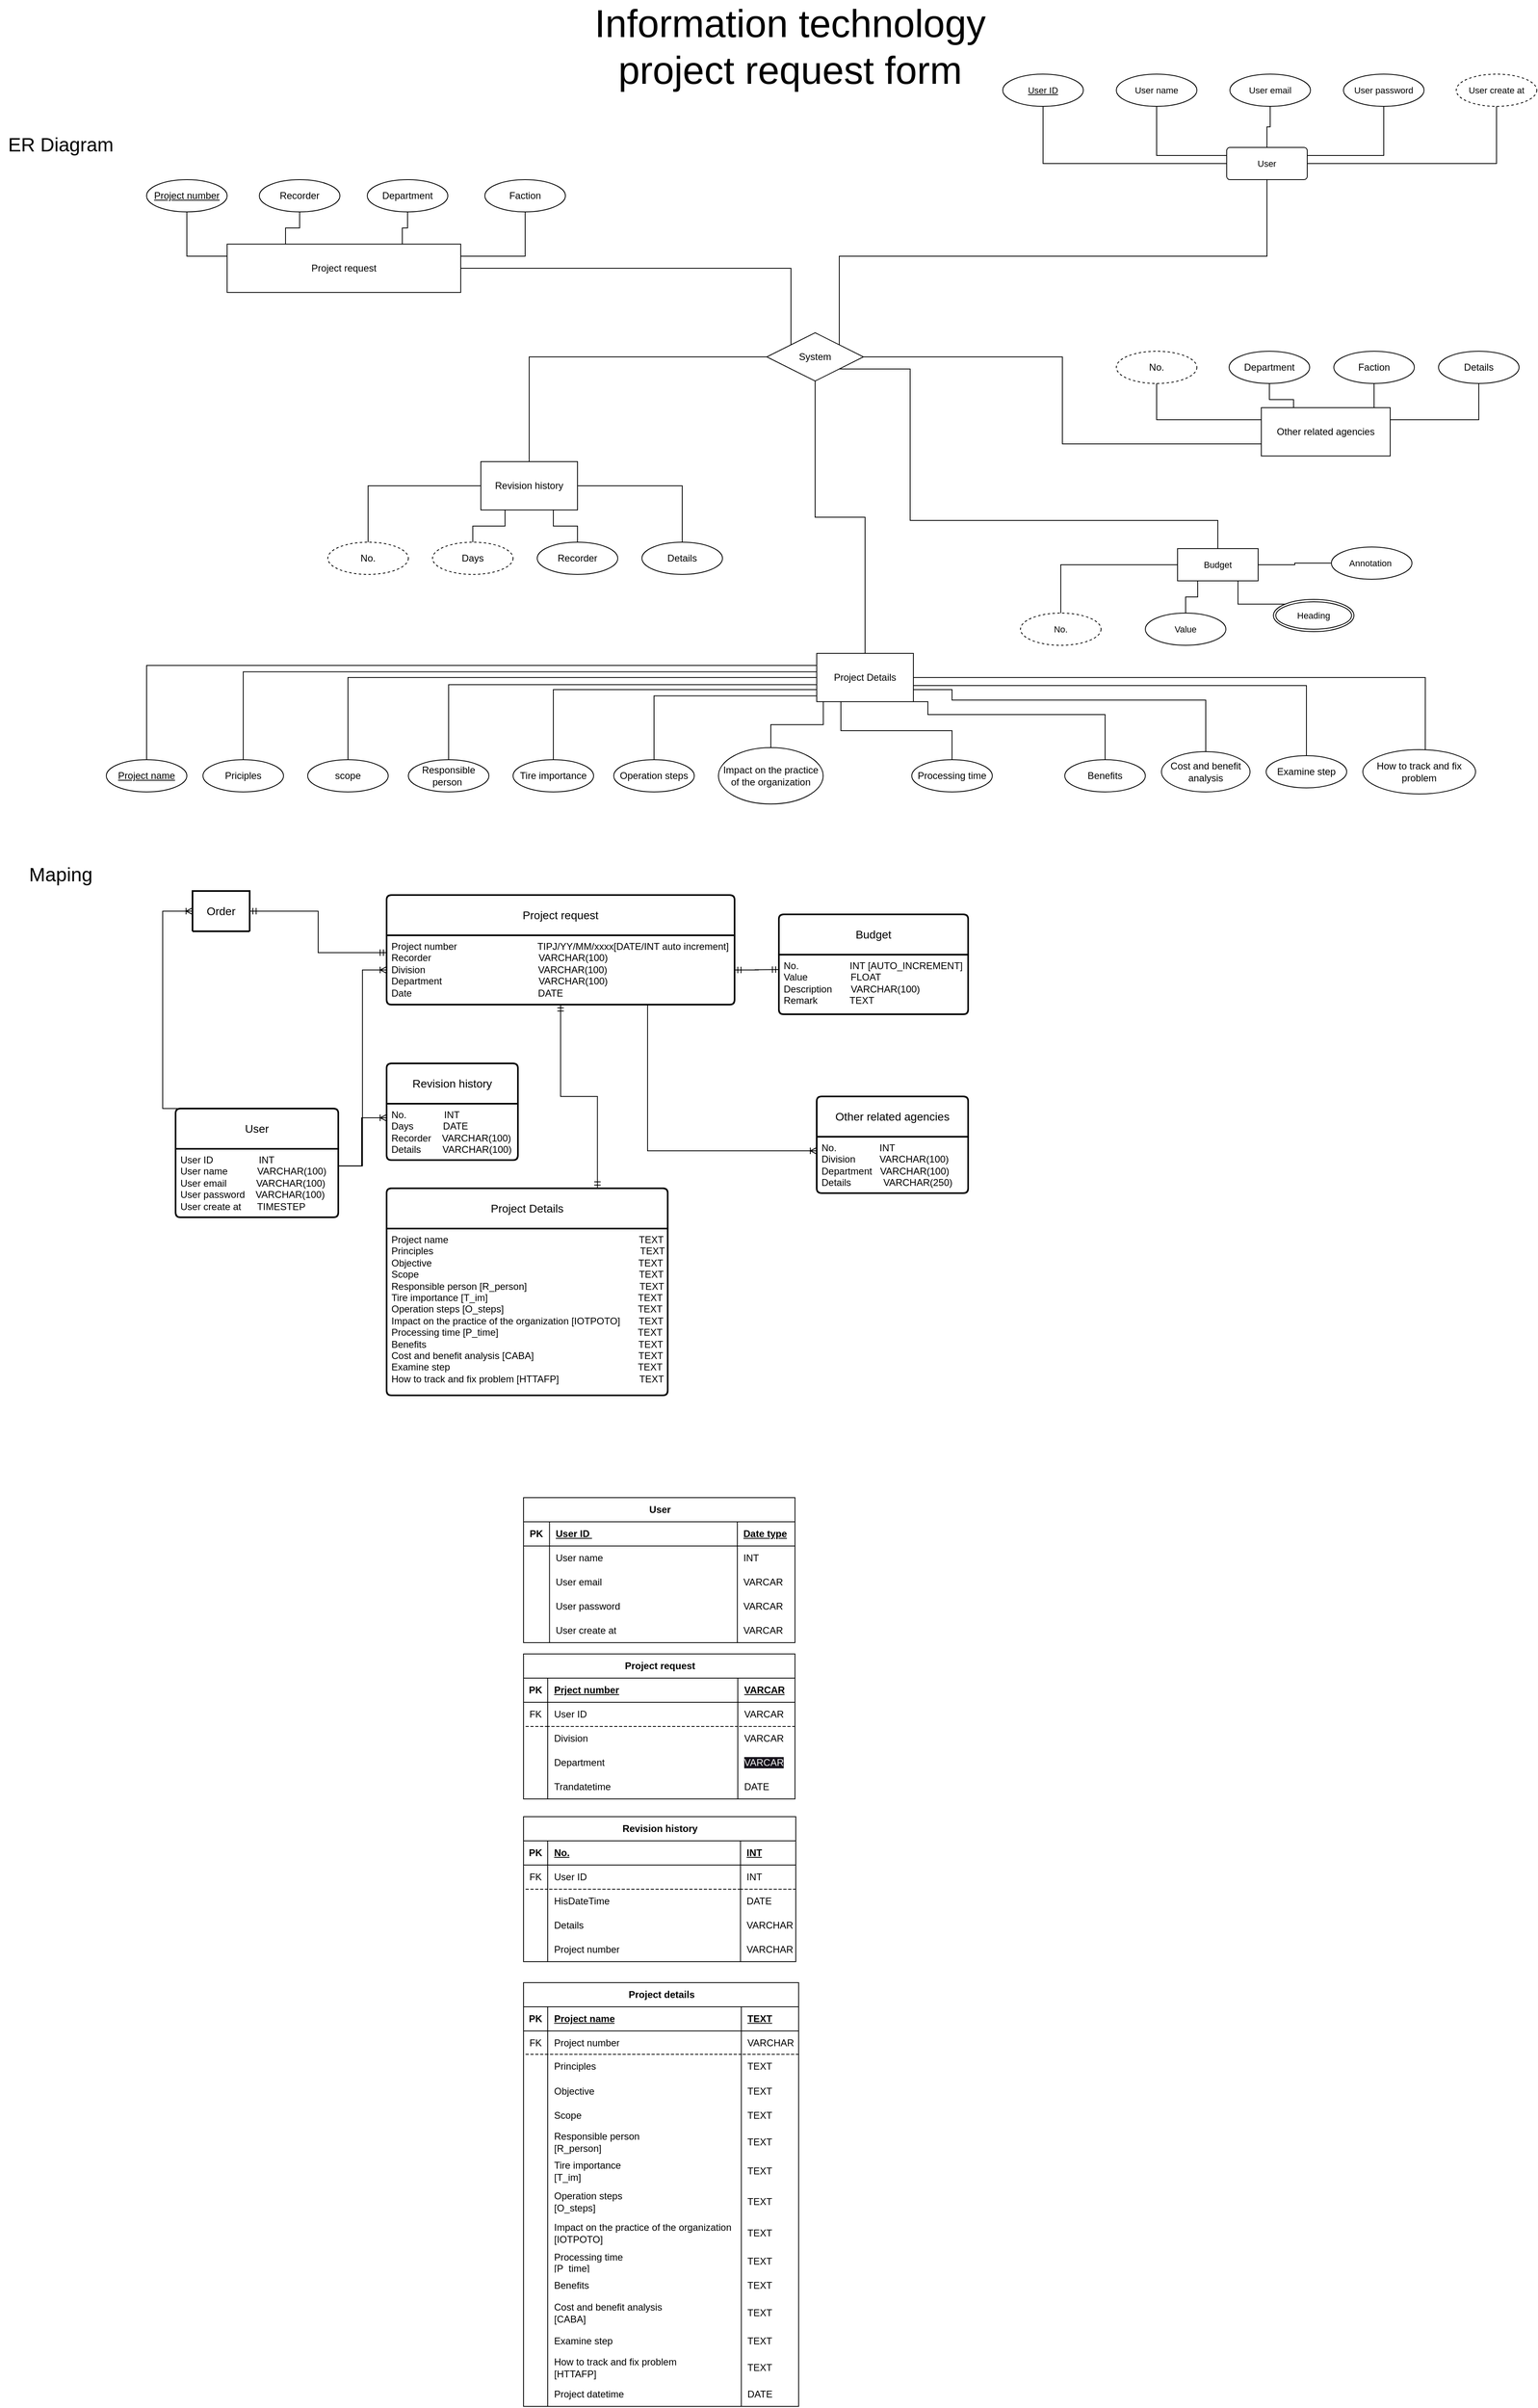 <mxfile version="21.2.1" type="github">
  <diagram id="C5RBs43oDa-KdzZeNtuy" name="Page-1">
    <mxGraphModel dx="1000" dy="709" grid="0" gridSize="10" guides="1" tooltips="1" connect="1" arrows="1" fold="1" page="0" pageScale="1" pageWidth="827" pageHeight="1169" math="0" shadow="0">
      <root>
        <mxCell id="WIyWlLk6GJQsqaUBKTNV-0" />
        <mxCell id="WIyWlLk6GJQsqaUBKTNV-1" parent="WIyWlLk6GJQsqaUBKTNV-0" />
        <mxCell id="wBuHz5XnsYCxLUPhX5Ku-12" style="edgeStyle=orthogonalEdgeStyle;shape=connector;rounded=0;orthogonalLoop=1;jettySize=auto;html=1;exitX=0.25;exitY=0;exitDx=0;exitDy=0;labelBackgroundColor=default;strokeColor=default;fontFamily=Helvetica;fontSize=11;fontColor=default;endArrow=none;" parent="WIyWlLk6GJQsqaUBKTNV-1" source="gpKzbSkxYEuB6NWXuv-S-22" target="L3PCKFlnMeRxfN18ABbR-14" edge="1">
          <mxGeometry relative="1" as="geometry" />
        </mxCell>
        <mxCell id="wBuHz5XnsYCxLUPhX5Ku-13" style="edgeStyle=orthogonalEdgeStyle;shape=connector;rounded=0;orthogonalLoop=1;jettySize=auto;html=1;exitX=0.75;exitY=0;exitDx=0;exitDy=0;entryX=0.5;entryY=1;entryDx=0;entryDy=0;labelBackgroundColor=default;strokeColor=default;fontFamily=Helvetica;fontSize=11;fontColor=default;endArrow=none;" parent="WIyWlLk6GJQsqaUBKTNV-1" source="gpKzbSkxYEuB6NWXuv-S-22" target="L3PCKFlnMeRxfN18ABbR-12" edge="1">
          <mxGeometry relative="1" as="geometry" />
        </mxCell>
        <mxCell id="wBuHz5XnsYCxLUPhX5Ku-17" style="edgeStyle=orthogonalEdgeStyle;shape=connector;rounded=0;orthogonalLoop=1;jettySize=auto;html=1;exitX=1;exitY=0.5;exitDx=0;exitDy=0;entryX=0;entryY=0;entryDx=0;entryDy=0;labelBackgroundColor=default;strokeColor=default;fontFamily=Helvetica;fontSize=11;fontColor=default;endArrow=none;" parent="WIyWlLk6GJQsqaUBKTNV-1" source="gpKzbSkxYEuB6NWXuv-S-22" target="ozdPUisVRYDU9-FHPX3k-24" edge="1">
          <mxGeometry relative="1" as="geometry" />
        </mxCell>
        <mxCell id="gpKzbSkxYEuB6NWXuv-S-22" value="Project request" style="rounded=0;whiteSpace=wrap;html=1;" parent="WIyWlLk6GJQsqaUBKTNV-1" vertex="1">
          <mxGeometry x="190" y="200" width="290" height="60" as="geometry" />
        </mxCell>
        <mxCell id="wBuHz5XnsYCxLUPhX5Ku-30" style="edgeStyle=orthogonalEdgeStyle;shape=connector;rounded=0;orthogonalLoop=1;jettySize=auto;html=1;exitX=0;exitY=0.25;exitDx=0;exitDy=0;entryX=0.5;entryY=0;entryDx=0;entryDy=0;labelBackgroundColor=default;strokeColor=default;fontFamily=Helvetica;fontSize=11;fontColor=default;endArrow=none;" parent="WIyWlLk6GJQsqaUBKTNV-1" source="gpKzbSkxYEuB6NWXuv-S-24" target="ozdPUisVRYDU9-FHPX3k-1" edge="1">
          <mxGeometry relative="1" as="geometry" />
        </mxCell>
        <mxCell id="wBuHz5XnsYCxLUPhX5Ku-39" style="edgeStyle=orthogonalEdgeStyle;shape=connector;rounded=0;orthogonalLoop=1;jettySize=auto;html=1;exitX=0.75;exitY=1;exitDx=0;exitDy=0;entryX=0.5;entryY=0;entryDx=0;entryDy=0;labelBackgroundColor=default;strokeColor=default;fontFamily=Helvetica;fontSize=11;fontColor=default;endArrow=none;" parent="WIyWlLk6GJQsqaUBKTNV-1" source="gpKzbSkxYEuB6NWXuv-S-24" target="ozdPUisVRYDU9-FHPX3k-15" edge="1">
          <mxGeometry relative="1" as="geometry">
            <Array as="points">
              <mxPoint x="1060" y="784" />
              <mxPoint x="1280" y="784" />
            </Array>
          </mxGeometry>
        </mxCell>
        <mxCell id="wBuHz5XnsYCxLUPhX5Ku-40" style="edgeStyle=orthogonalEdgeStyle;shape=connector;rounded=0;orthogonalLoop=1;jettySize=auto;html=1;exitX=1;exitY=0.75;exitDx=0;exitDy=0;entryX=0.5;entryY=0;entryDx=0;entryDy=0;labelBackgroundColor=default;strokeColor=default;fontFamily=Helvetica;fontSize=11;fontColor=default;endArrow=none;" parent="WIyWlLk6GJQsqaUBKTNV-1" source="gpKzbSkxYEuB6NWXuv-S-24" target="ozdPUisVRYDU9-FHPX3k-16" edge="1">
          <mxGeometry relative="1" as="geometry">
            <Array as="points">
              <mxPoint x="1090" y="753" />
              <mxPoint x="1090" y="766" />
              <mxPoint x="1405" y="766" />
            </Array>
          </mxGeometry>
        </mxCell>
        <mxCell id="wBuHz5XnsYCxLUPhX5Ku-41" style="edgeStyle=orthogonalEdgeStyle;shape=connector;rounded=0;orthogonalLoop=1;jettySize=auto;html=1;exitX=1;exitY=0.75;exitDx=0;exitDy=0;entryX=0.5;entryY=0;entryDx=0;entryDy=0;labelBackgroundColor=default;strokeColor=default;fontFamily=Helvetica;fontSize=11;fontColor=default;endArrow=none;" parent="WIyWlLk6GJQsqaUBKTNV-1" source="gpKzbSkxYEuB6NWXuv-S-24" target="ozdPUisVRYDU9-FHPX3k-18" edge="1">
          <mxGeometry relative="1" as="geometry">
            <Array as="points">
              <mxPoint x="1042" y="748" />
              <mxPoint x="1530" y="748" />
            </Array>
          </mxGeometry>
        </mxCell>
        <mxCell id="wBuHz5XnsYCxLUPhX5Ku-42" style="edgeStyle=orthogonalEdgeStyle;shape=connector;rounded=0;orthogonalLoop=1;jettySize=auto;html=1;exitX=1;exitY=0.5;exitDx=0;exitDy=0;entryX=0.554;entryY=0.03;entryDx=0;entryDy=0;entryPerimeter=0;labelBackgroundColor=default;strokeColor=default;fontFamily=Helvetica;fontSize=11;fontColor=default;endArrow=none;" parent="WIyWlLk6GJQsqaUBKTNV-1" source="gpKzbSkxYEuB6NWXuv-S-24" target="ozdPUisVRYDU9-FHPX3k-19" edge="1">
          <mxGeometry relative="1" as="geometry" />
        </mxCell>
        <mxCell id="gpKzbSkxYEuB6NWXuv-S-24" value="Project Details" style="rounded=0;whiteSpace=wrap;html=1;shadow=0;" parent="WIyWlLk6GJQsqaUBKTNV-1" vertex="1">
          <mxGeometry x="922" y="708" width="120" height="60" as="geometry" />
        </mxCell>
        <mxCell id="wBuHz5XnsYCxLUPhX5Ku-28" style="edgeStyle=orthogonalEdgeStyle;shape=connector;rounded=0;orthogonalLoop=1;jettySize=auto;html=1;exitX=0.75;exitY=0;exitDx=0;exitDy=0;entryX=0.5;entryY=1;entryDx=0;entryDy=0;labelBackgroundColor=default;strokeColor=default;fontFamily=Helvetica;fontSize=11;fontColor=default;endArrow=none;" parent="WIyWlLk6GJQsqaUBKTNV-1" source="gpKzbSkxYEuB6NWXuv-S-25" target="ozdPUisVRYDU9-FHPX3k-22" edge="1">
          <mxGeometry relative="1" as="geometry" />
        </mxCell>
        <mxCell id="wBuHz5XnsYCxLUPhX5Ku-29" style="edgeStyle=orthogonalEdgeStyle;shape=connector;rounded=0;orthogonalLoop=1;jettySize=auto;html=1;exitX=1;exitY=0.25;exitDx=0;exitDy=0;entryX=0.5;entryY=1;entryDx=0;entryDy=0;labelBackgroundColor=default;strokeColor=default;fontFamily=Helvetica;fontSize=11;fontColor=default;endArrow=none;" parent="WIyWlLk6GJQsqaUBKTNV-1" source="gpKzbSkxYEuB6NWXuv-S-25" target="ozdPUisVRYDU9-FHPX3k-23" edge="1">
          <mxGeometry relative="1" as="geometry" />
        </mxCell>
        <mxCell id="gpKzbSkxYEuB6NWXuv-S-25" value="Other related agencies" style="whiteSpace=wrap;html=1;" parent="WIyWlLk6GJQsqaUBKTNV-1" vertex="1">
          <mxGeometry x="1474" y="403" width="160" height="60" as="geometry" />
        </mxCell>
        <mxCell id="wBuHz5XnsYCxLUPhX5Ku-16" style="edgeStyle=orthogonalEdgeStyle;shape=connector;rounded=0;orthogonalLoop=1;jettySize=auto;html=1;exitX=0.5;exitY=1;exitDx=0;exitDy=0;entryX=0;entryY=0.25;entryDx=0;entryDy=0;labelBackgroundColor=default;strokeColor=default;fontFamily=Helvetica;fontSize=11;fontColor=default;endArrow=none;" parent="WIyWlLk6GJQsqaUBKTNV-1" source="L3PCKFlnMeRxfN18ABbR-11" target="gpKzbSkxYEuB6NWXuv-S-22" edge="1">
          <mxGeometry relative="1" as="geometry" />
        </mxCell>
        <mxCell id="L3PCKFlnMeRxfN18ABbR-11" value="Project number" style="ellipse;whiteSpace=wrap;html=1;align=center;fontStyle=4;" parent="WIyWlLk6GJQsqaUBKTNV-1" vertex="1">
          <mxGeometry x="90" y="120" width="100" height="40" as="geometry" />
        </mxCell>
        <mxCell id="L3PCKFlnMeRxfN18ABbR-12" value="Department" style="ellipse;whiteSpace=wrap;html=1;align=center;" parent="WIyWlLk6GJQsqaUBKTNV-1" vertex="1">
          <mxGeometry x="364" y="120" width="100" height="40" as="geometry" />
        </mxCell>
        <mxCell id="wBuHz5XnsYCxLUPhX5Ku-15" style="edgeStyle=orthogonalEdgeStyle;shape=connector;rounded=0;orthogonalLoop=1;jettySize=auto;html=1;exitX=0.5;exitY=1;exitDx=0;exitDy=0;entryX=1;entryY=0.25;entryDx=0;entryDy=0;labelBackgroundColor=default;strokeColor=default;fontFamily=Helvetica;fontSize=11;fontColor=default;endArrow=none;" parent="WIyWlLk6GJQsqaUBKTNV-1" source="L3PCKFlnMeRxfN18ABbR-13" target="gpKzbSkxYEuB6NWXuv-S-22" edge="1">
          <mxGeometry relative="1" as="geometry" />
        </mxCell>
        <mxCell id="L3PCKFlnMeRxfN18ABbR-13" value="Faction" style="ellipse;whiteSpace=wrap;html=1;align=center;" parent="WIyWlLk6GJQsqaUBKTNV-1" vertex="1">
          <mxGeometry x="510" y="120" width="100" height="40" as="geometry" />
        </mxCell>
        <mxCell id="L3PCKFlnMeRxfN18ABbR-14" value="Recorder" style="ellipse;whiteSpace=wrap;html=1;align=center;" parent="WIyWlLk6GJQsqaUBKTNV-1" vertex="1">
          <mxGeometry x="230" y="120" width="100" height="40" as="geometry" />
        </mxCell>
        <mxCell id="ozdPUisVRYDU9-FHPX3k-1" value="Project name" style="ellipse;whiteSpace=wrap;html=1;align=center;fontStyle=4;" parent="WIyWlLk6GJQsqaUBKTNV-1" vertex="1">
          <mxGeometry x="40" y="840" width="100" height="40" as="geometry" />
        </mxCell>
        <mxCell id="wBuHz5XnsYCxLUPhX5Ku-31" style="edgeStyle=orthogonalEdgeStyle;shape=connector;rounded=0;orthogonalLoop=1;jettySize=auto;html=1;exitX=0.5;exitY=0;exitDx=0;exitDy=0;entryX=0.004;entryY=0.381;entryDx=0;entryDy=0;entryPerimeter=0;labelBackgroundColor=default;strokeColor=default;fontFamily=Helvetica;fontSize=11;fontColor=default;endArrow=none;" parent="WIyWlLk6GJQsqaUBKTNV-1" source="ozdPUisVRYDU9-FHPX3k-5" target="gpKzbSkxYEuB6NWXuv-S-24" edge="1">
          <mxGeometry relative="1" as="geometry" />
        </mxCell>
        <mxCell id="ozdPUisVRYDU9-FHPX3k-5" value="Priciples" style="ellipse;whiteSpace=wrap;html=1;align=center;" parent="WIyWlLk6GJQsqaUBKTNV-1" vertex="1">
          <mxGeometry x="160" y="840" width="100" height="40" as="geometry" />
        </mxCell>
        <mxCell id="wBuHz5XnsYCxLUPhX5Ku-32" style="edgeStyle=orthogonalEdgeStyle;shape=connector;rounded=0;orthogonalLoop=1;jettySize=auto;html=1;exitX=0.5;exitY=0;exitDx=0;exitDy=0;entryX=0;entryY=0.5;entryDx=0;entryDy=0;labelBackgroundColor=default;strokeColor=default;fontFamily=Helvetica;fontSize=11;fontColor=default;endArrow=none;" parent="WIyWlLk6GJQsqaUBKTNV-1" source="ozdPUisVRYDU9-FHPX3k-6" target="gpKzbSkxYEuB6NWXuv-S-24" edge="1">
          <mxGeometry relative="1" as="geometry" />
        </mxCell>
        <mxCell id="ozdPUisVRYDU9-FHPX3k-6" value="scope" style="ellipse;whiteSpace=wrap;html=1;align=center;" parent="WIyWlLk6GJQsqaUBKTNV-1" vertex="1">
          <mxGeometry x="290" y="840" width="100" height="40" as="geometry" />
        </mxCell>
        <mxCell id="wBuHz5XnsYCxLUPhX5Ku-20" style="edgeStyle=orthogonalEdgeStyle;shape=connector;rounded=0;orthogonalLoop=1;jettySize=auto;html=1;exitX=0.75;exitY=1;exitDx=0;exitDy=0;entryX=0.5;entryY=0;entryDx=0;entryDy=0;labelBackgroundColor=default;strokeColor=default;fontFamily=Helvetica;fontSize=11;fontColor=default;endArrow=none;" parent="WIyWlLk6GJQsqaUBKTNV-1" source="gpKzbSkxYEuB6NWXuv-S-23" target="L3PCKFlnMeRxfN18ABbR-18" edge="1">
          <mxGeometry relative="1" as="geometry" />
        </mxCell>
        <mxCell id="wBuHz5XnsYCxLUPhX5Ku-21" style="edgeStyle=orthogonalEdgeStyle;shape=connector;rounded=0;orthogonalLoop=1;jettySize=auto;html=1;exitX=0.25;exitY=1;exitDx=0;exitDy=0;entryX=0.5;entryY=0;entryDx=0;entryDy=0;labelBackgroundColor=default;strokeColor=default;fontFamily=Helvetica;fontSize=11;fontColor=default;endArrow=none;" parent="WIyWlLk6GJQsqaUBKTNV-1" source="gpKzbSkxYEuB6NWXuv-S-23" target="L3PCKFlnMeRxfN18ABbR-17" edge="1">
          <mxGeometry relative="1" as="geometry" />
        </mxCell>
        <mxCell id="wBuHz5XnsYCxLUPhX5Ku-22" style="edgeStyle=orthogonalEdgeStyle;shape=connector;rounded=0;orthogonalLoop=1;jettySize=auto;html=1;exitX=0;exitY=0.5;exitDx=0;exitDy=0;entryX=0.5;entryY=0;entryDx=0;entryDy=0;labelBackgroundColor=default;strokeColor=default;fontFamily=Helvetica;fontSize=11;fontColor=default;endArrow=none;" parent="WIyWlLk6GJQsqaUBKTNV-1" source="gpKzbSkxYEuB6NWXuv-S-23" target="L3PCKFlnMeRxfN18ABbR-16" edge="1">
          <mxGeometry relative="1" as="geometry" />
        </mxCell>
        <mxCell id="gpKzbSkxYEuB6NWXuv-S-23" value="Revision history" style="rounded=0;whiteSpace=wrap;html=1;container=0;" parent="WIyWlLk6GJQsqaUBKTNV-1" vertex="1">
          <mxGeometry x="505" y="470" width="120" height="60" as="geometry" />
        </mxCell>
        <mxCell id="L3PCKFlnMeRxfN18ABbR-16" value="No." style="ellipse;whiteSpace=wrap;html=1;align=center;dashed=1;container=0;" parent="WIyWlLk6GJQsqaUBKTNV-1" vertex="1">
          <mxGeometry x="315" y="570" width="100" height="40" as="geometry" />
        </mxCell>
        <mxCell id="L3PCKFlnMeRxfN18ABbR-17" value="Days" style="ellipse;whiteSpace=wrap;html=1;align=center;dashed=1;container=0;" parent="WIyWlLk6GJQsqaUBKTNV-1" vertex="1">
          <mxGeometry x="445" y="570" width="100" height="40" as="geometry" />
        </mxCell>
        <mxCell id="L3PCKFlnMeRxfN18ABbR-18" value="Recorder" style="ellipse;whiteSpace=wrap;html=1;align=center;container=0;" parent="WIyWlLk6GJQsqaUBKTNV-1" vertex="1">
          <mxGeometry x="575" y="570" width="100" height="40" as="geometry" />
        </mxCell>
        <mxCell id="wBuHz5XnsYCxLUPhX5Ku-19" style="edgeStyle=orthogonalEdgeStyle;shape=connector;rounded=0;orthogonalLoop=1;jettySize=auto;html=1;exitX=0.5;exitY=0;exitDx=0;exitDy=0;entryX=1;entryY=0.5;entryDx=0;entryDy=0;labelBackgroundColor=default;strokeColor=default;fontFamily=Helvetica;fontSize=11;fontColor=default;endArrow=none;" parent="WIyWlLk6GJQsqaUBKTNV-1" source="L3PCKFlnMeRxfN18ABbR-19" target="gpKzbSkxYEuB6NWXuv-S-23" edge="1">
          <mxGeometry relative="1" as="geometry" />
        </mxCell>
        <mxCell id="L3PCKFlnMeRxfN18ABbR-19" value="Details" style="ellipse;whiteSpace=wrap;html=1;align=center;container=0;" parent="WIyWlLk6GJQsqaUBKTNV-1" vertex="1">
          <mxGeometry x="705" y="570" width="100" height="40" as="geometry" />
        </mxCell>
        <mxCell id="wBuHz5XnsYCxLUPhX5Ku-33" style="edgeStyle=orthogonalEdgeStyle;shape=connector;rounded=0;orthogonalLoop=1;jettySize=auto;html=1;exitX=0.5;exitY=0;exitDx=0;exitDy=0;entryX=-0.001;entryY=0.648;entryDx=0;entryDy=0;entryPerimeter=0;labelBackgroundColor=default;strokeColor=default;fontFamily=Helvetica;fontSize=11;fontColor=default;endArrow=none;" parent="WIyWlLk6GJQsqaUBKTNV-1" source="ozdPUisVRYDU9-FHPX3k-7" target="gpKzbSkxYEuB6NWXuv-S-24" edge="1">
          <mxGeometry relative="1" as="geometry" />
        </mxCell>
        <mxCell id="ozdPUisVRYDU9-FHPX3k-7" value="Responsible person&amp;nbsp;" style="ellipse;whiteSpace=wrap;html=1;align=center;" parent="WIyWlLk6GJQsqaUBKTNV-1" vertex="1">
          <mxGeometry x="415" y="840" width="100" height="40" as="geometry" />
        </mxCell>
        <mxCell id="wBuHz5XnsYCxLUPhX5Ku-34" style="edgeStyle=orthogonalEdgeStyle;shape=connector;rounded=0;orthogonalLoop=1;jettySize=auto;html=1;exitX=0.5;exitY=0;exitDx=0;exitDy=0;entryX=0;entryY=0.75;entryDx=0;entryDy=0;labelBackgroundColor=default;strokeColor=default;fontFamily=Helvetica;fontSize=11;fontColor=default;endArrow=none;" parent="WIyWlLk6GJQsqaUBKTNV-1" source="ozdPUisVRYDU9-FHPX3k-8" target="gpKzbSkxYEuB6NWXuv-S-24" edge="1">
          <mxGeometry relative="1" as="geometry" />
        </mxCell>
        <mxCell id="ozdPUisVRYDU9-FHPX3k-8" value="Tire importance" style="ellipse;whiteSpace=wrap;html=1;align=center;" parent="WIyWlLk6GJQsqaUBKTNV-1" vertex="1">
          <mxGeometry x="545" y="840" width="100" height="40" as="geometry" />
        </mxCell>
        <mxCell id="wBuHz5XnsYCxLUPhX5Ku-35" style="edgeStyle=orthogonalEdgeStyle;shape=connector;rounded=0;orthogonalLoop=1;jettySize=auto;html=1;exitX=0.5;exitY=0;exitDx=0;exitDy=0;entryX=0.004;entryY=0.879;entryDx=0;entryDy=0;entryPerimeter=0;labelBackgroundColor=default;strokeColor=default;fontFamily=Helvetica;fontSize=11;fontColor=default;endArrow=none;" parent="WIyWlLk6GJQsqaUBKTNV-1" source="ozdPUisVRYDU9-FHPX3k-9" target="gpKzbSkxYEuB6NWXuv-S-24" edge="1">
          <mxGeometry relative="1" as="geometry" />
        </mxCell>
        <mxCell id="ozdPUisVRYDU9-FHPX3k-9" value="Operation steps" style="ellipse;whiteSpace=wrap;html=1;align=center;" parent="WIyWlLk6GJQsqaUBKTNV-1" vertex="1">
          <mxGeometry x="670" y="840" width="100" height="40" as="geometry" />
        </mxCell>
        <mxCell id="wBuHz5XnsYCxLUPhX5Ku-36" style="edgeStyle=orthogonalEdgeStyle;shape=connector;rounded=0;orthogonalLoop=1;jettySize=auto;html=1;exitX=0.5;exitY=0;exitDx=0;exitDy=0;entryX=0.068;entryY=1.007;entryDx=0;entryDy=0;entryPerimeter=0;labelBackgroundColor=default;strokeColor=default;fontFamily=Helvetica;fontSize=11;fontColor=default;endArrow=none;" parent="WIyWlLk6GJQsqaUBKTNV-1" source="ozdPUisVRYDU9-FHPX3k-11" target="gpKzbSkxYEuB6NWXuv-S-24" edge="1">
          <mxGeometry relative="1" as="geometry" />
        </mxCell>
        <mxCell id="ozdPUisVRYDU9-FHPX3k-11" value="Impact on the practice of the organization" style="ellipse;whiteSpace=wrap;html=1;align=center;" parent="WIyWlLk6GJQsqaUBKTNV-1" vertex="1">
          <mxGeometry x="800" y="825" width="130" height="70" as="geometry" />
        </mxCell>
        <mxCell id="wBuHz5XnsYCxLUPhX5Ku-37" style="edgeStyle=orthogonalEdgeStyle;shape=connector;rounded=0;orthogonalLoop=1;jettySize=auto;html=1;exitX=0.5;exitY=0;exitDx=0;exitDy=0;entryX=0.25;entryY=1;entryDx=0;entryDy=0;labelBackgroundColor=default;strokeColor=default;fontFamily=Helvetica;fontSize=11;fontColor=default;endArrow=none;" parent="WIyWlLk6GJQsqaUBKTNV-1" source="ozdPUisVRYDU9-FHPX3k-12" target="gpKzbSkxYEuB6NWXuv-S-24" edge="1">
          <mxGeometry relative="1" as="geometry" />
        </mxCell>
        <mxCell id="ozdPUisVRYDU9-FHPX3k-12" value="Processing time" style="ellipse;whiteSpace=wrap;html=1;align=center;" parent="WIyWlLk6GJQsqaUBKTNV-1" vertex="1">
          <mxGeometry x="1040" y="840" width="100" height="40" as="geometry" />
        </mxCell>
        <mxCell id="ozdPUisVRYDU9-FHPX3k-15" value="Benefits" style="ellipse;whiteSpace=wrap;html=1;align=center;" parent="WIyWlLk6GJQsqaUBKTNV-1" vertex="1">
          <mxGeometry x="1230" y="840" width="100" height="40" as="geometry" />
        </mxCell>
        <mxCell id="ozdPUisVRYDU9-FHPX3k-16" value="Cost and benefit analysis" style="ellipse;whiteSpace=wrap;html=1;align=center;" parent="WIyWlLk6GJQsqaUBKTNV-1" vertex="1">
          <mxGeometry x="1350" y="830" width="110" height="50" as="geometry" />
        </mxCell>
        <mxCell id="ozdPUisVRYDU9-FHPX3k-18" value="Examine step" style="ellipse;whiteSpace=wrap;html=1;align=center;" parent="WIyWlLk6GJQsqaUBKTNV-1" vertex="1">
          <mxGeometry x="1480" y="835" width="100" height="40" as="geometry" />
        </mxCell>
        <mxCell id="ozdPUisVRYDU9-FHPX3k-19" value="How to track and fix problem" style="ellipse;whiteSpace=wrap;html=1;align=center;" parent="WIyWlLk6GJQsqaUBKTNV-1" vertex="1">
          <mxGeometry x="1600" y="827.5" width="140" height="55" as="geometry" />
        </mxCell>
        <mxCell id="wBuHz5XnsYCxLUPhX5Ku-25" style="edgeStyle=orthogonalEdgeStyle;shape=connector;rounded=0;orthogonalLoop=1;jettySize=auto;html=1;exitX=0.5;exitY=1;exitDx=0;exitDy=0;entryX=0;entryY=0.25;entryDx=0;entryDy=0;labelBackgroundColor=default;strokeColor=default;fontFamily=Helvetica;fontSize=11;fontColor=default;endArrow=none;" parent="WIyWlLk6GJQsqaUBKTNV-1" source="ozdPUisVRYDU9-FHPX3k-20" target="gpKzbSkxYEuB6NWXuv-S-25" edge="1">
          <mxGeometry relative="1" as="geometry" />
        </mxCell>
        <mxCell id="ozdPUisVRYDU9-FHPX3k-20" value="No." style="ellipse;whiteSpace=wrap;html=1;align=center;dashed=1;container=0;" parent="WIyWlLk6GJQsqaUBKTNV-1" vertex="1">
          <mxGeometry x="1294" y="333" width="100" height="40" as="geometry" />
        </mxCell>
        <mxCell id="wBuHz5XnsYCxLUPhX5Ku-26" style="edgeStyle=orthogonalEdgeStyle;shape=connector;rounded=0;orthogonalLoop=1;jettySize=auto;html=1;exitX=0.5;exitY=1;exitDx=0;exitDy=0;entryX=0.25;entryY=0;entryDx=0;entryDy=0;labelBackgroundColor=default;strokeColor=default;fontFamily=Helvetica;fontSize=11;fontColor=default;endArrow=none;" parent="WIyWlLk6GJQsqaUBKTNV-1" source="ozdPUisVRYDU9-FHPX3k-21" target="gpKzbSkxYEuB6NWXuv-S-25" edge="1">
          <mxGeometry relative="1" as="geometry" />
        </mxCell>
        <mxCell id="ozdPUisVRYDU9-FHPX3k-21" value="Department" style="ellipse;whiteSpace=wrap;html=1;align=center;" parent="WIyWlLk6GJQsqaUBKTNV-1" vertex="1">
          <mxGeometry x="1434" y="333" width="100" height="40" as="geometry" />
        </mxCell>
        <mxCell id="ozdPUisVRYDU9-FHPX3k-22" value="Faction" style="ellipse;whiteSpace=wrap;html=1;align=center;" parent="WIyWlLk6GJQsqaUBKTNV-1" vertex="1">
          <mxGeometry x="1564" y="333" width="100" height="40" as="geometry" />
        </mxCell>
        <mxCell id="ozdPUisVRYDU9-FHPX3k-23" value="Details" style="ellipse;whiteSpace=wrap;html=1;align=center;container=0;" parent="WIyWlLk6GJQsqaUBKTNV-1" vertex="1">
          <mxGeometry x="1694" y="333" width="100" height="40" as="geometry" />
        </mxCell>
        <mxCell id="wBuHz5XnsYCxLUPhX5Ku-18" style="edgeStyle=orthogonalEdgeStyle;shape=connector;rounded=0;orthogonalLoop=1;jettySize=auto;html=1;exitX=0;exitY=0.5;exitDx=0;exitDy=0;entryX=0.5;entryY=0;entryDx=0;entryDy=0;labelBackgroundColor=default;strokeColor=default;fontFamily=Helvetica;fontSize=11;fontColor=default;endArrow=none;" parent="WIyWlLk6GJQsqaUBKTNV-1" source="ozdPUisVRYDU9-FHPX3k-24" target="gpKzbSkxYEuB6NWXuv-S-23" edge="1">
          <mxGeometry relative="1" as="geometry" />
        </mxCell>
        <mxCell id="wBuHz5XnsYCxLUPhX5Ku-23" style="edgeStyle=orthogonalEdgeStyle;shape=connector;rounded=0;orthogonalLoop=1;jettySize=auto;html=1;exitX=0.5;exitY=1;exitDx=0;exitDy=0;labelBackgroundColor=default;strokeColor=default;fontFamily=Helvetica;fontSize=11;fontColor=default;endArrow=none;" parent="WIyWlLk6GJQsqaUBKTNV-1" source="ozdPUisVRYDU9-FHPX3k-24" target="gpKzbSkxYEuB6NWXuv-S-24" edge="1">
          <mxGeometry relative="1" as="geometry" />
        </mxCell>
        <mxCell id="wBuHz5XnsYCxLUPhX5Ku-24" style="edgeStyle=orthogonalEdgeStyle;shape=connector;rounded=0;orthogonalLoop=1;jettySize=auto;html=1;exitX=1;exitY=0.5;exitDx=0;exitDy=0;entryX=0;entryY=0.75;entryDx=0;entryDy=0;labelBackgroundColor=default;strokeColor=default;fontFamily=Helvetica;fontSize=11;fontColor=default;endArrow=none;" parent="WIyWlLk6GJQsqaUBKTNV-1" source="ozdPUisVRYDU9-FHPX3k-24" target="gpKzbSkxYEuB6NWXuv-S-25" edge="1">
          <mxGeometry relative="1" as="geometry" />
        </mxCell>
        <mxCell id="ozdPUisVRYDU9-FHPX3k-24" value="System" style="shape=rhombus;perimeter=rhombusPerimeter;whiteSpace=wrap;html=1;align=center;" parent="WIyWlLk6GJQsqaUBKTNV-1" vertex="1">
          <mxGeometry x="860" y="310" width="120" height="60" as="geometry" />
        </mxCell>
        <mxCell id="ozdPUisVRYDU9-FHPX3k-67" value="&lt;font style=&quot;font-size: 24px;&quot;&gt;ER Diagram&lt;/font&gt;" style="text;html=1;align=center;verticalAlign=middle;resizable=0;points=[];autosize=1;strokeColor=none;fillColor=none;" parent="WIyWlLk6GJQsqaUBKTNV-1" vertex="1">
          <mxGeometry x="-92" y="56" width="149" height="41" as="geometry" />
        </mxCell>
        <mxCell id="ozdPUisVRYDU9-FHPX3k-68" value="&lt;span style=&quot;font-size: 24px;&quot;&gt;Maping&lt;/span&gt;" style="text;html=1;align=center;verticalAlign=middle;resizable=0;points=[];autosize=1;strokeColor=none;fillColor=none;" parent="WIyWlLk6GJQsqaUBKTNV-1" vertex="1">
          <mxGeometry x="-66" y="962" width="97" height="41" as="geometry" />
        </mxCell>
        <mxCell id="ozdPUisVRYDU9-FHPX3k-82" value="Project request" style="swimlane;childLayout=stackLayout;horizontal=1;startSize=50;horizontalStack=0;rounded=1;fontSize=14;fontStyle=0;strokeWidth=2;resizeParent=0;resizeLast=1;shadow=0;dashed=0;align=center;arcSize=4;whiteSpace=wrap;html=1;" parent="WIyWlLk6GJQsqaUBKTNV-1" vertex="1">
          <mxGeometry x="388" y="1008" width="432" height="136" as="geometry">
            <mxRectangle x="388" y="1008" width="129" height="50" as="alternateBounds" />
          </mxGeometry>
        </mxCell>
        <mxCell id="ozdPUisVRYDU9-FHPX3k-83" value="Project number&amp;nbsp;&lt;span style=&quot;white-space: pre;&quot;&gt; &lt;span style=&quot;white-space: pre;&quot;&gt;                            &lt;/span&gt;&lt;/span&gt;TIPJ/YY/MM/xxxx[DATE/INT auto increment]&lt;br&gt;Recorder&lt;span style=&quot;white-space: pre;&quot;&gt; &lt;/span&gt;&lt;span style=&quot;white-space: pre;&quot;&gt; &lt;/span&gt;&lt;span style=&quot;white-space: pre;&quot;&gt; &lt;span style=&quot;white-space: pre;&quot;&gt; &lt;/span&gt;&lt;span style=&quot;white-space: pre;&quot;&gt;                                    &lt;/span&gt;VARCHAR&lt;/span&gt;(100)&lt;br&gt;Division&amp;nbsp; &amp;nbsp; &amp;nbsp;&amp;nbsp;&lt;span style=&quot;white-space: pre;&quot;&gt; &lt;/span&gt;&lt;span style=&quot;white-space: pre;&quot;&gt; &lt;span style=&quot;white-space: pre;&quot;&gt; &lt;/span&gt;&lt;span style=&quot;white-space: pre;&quot;&gt;                                 &lt;/span&gt;VARCHAR&lt;/span&gt;(100)&lt;br&gt;Department&lt;span style=&quot;white-space: pre;&quot;&gt; &lt;/span&gt;&lt;span style=&quot;white-space: pre;&quot;&gt; &lt;span style=&quot;white-space: pre;&quot;&gt;                                  &lt;/span&gt;&lt;/span&gt;VARCHAR(100)&lt;br&gt;Date&amp;nbsp; &amp;nbsp; &amp;nbsp; &amp;nbsp; &amp;nbsp; &amp;nbsp; &amp;nbsp; &amp;nbsp; &amp;nbsp; &amp;nbsp; &amp;nbsp; &amp;nbsp; &amp;nbsp; &amp;nbsp; &amp;nbsp; &amp;nbsp; &amp;nbsp; &amp;nbsp; &amp;nbsp; &amp;nbsp; &amp;nbsp; &amp;nbsp; &amp;nbsp; &amp;nbsp;DATE" style="align=left;strokeColor=none;fillColor=none;spacingLeft=4;fontSize=12;verticalAlign=top;resizable=0;rotatable=0;part=1;html=1;" parent="ozdPUisVRYDU9-FHPX3k-82" vertex="1">
          <mxGeometry y="50" width="432" height="86" as="geometry" />
        </mxCell>
        <mxCell id="QdQzlj_EHd4ulyijI__o-5" style="edgeStyle=orthogonalEdgeStyle;rounded=0;orthogonalLoop=1;jettySize=auto;html=1;exitX=0.5;exitY=1;exitDx=0;exitDy=0;" parent="ozdPUisVRYDU9-FHPX3k-82" source="ozdPUisVRYDU9-FHPX3k-83" target="ozdPUisVRYDU9-FHPX3k-83" edge="1">
          <mxGeometry relative="1" as="geometry" />
        </mxCell>
        <mxCell id="ozdPUisVRYDU9-FHPX3k-88" value="Other related agencies" style="swimlane;childLayout=stackLayout;horizontal=1;startSize=50;horizontalStack=0;rounded=1;fontSize=14;fontStyle=0;strokeWidth=2;resizeParent=0;resizeLast=1;shadow=0;dashed=0;align=center;arcSize=4;whiteSpace=wrap;html=1;" parent="WIyWlLk6GJQsqaUBKTNV-1" vertex="1">
          <mxGeometry x="922" y="1258" width="188" height="120" as="geometry" />
        </mxCell>
        <mxCell id="ozdPUisVRYDU9-FHPX3k-89" value="No.&lt;span style=&quot;&quot;&gt;&amp;nbsp; &amp;nbsp; &amp;nbsp; &amp;nbsp; &amp;nbsp; &amp;nbsp; &amp;nbsp; &amp;nbsp;&amp;nbsp;&lt;/span&gt;&lt;span style=&quot;&quot;&gt;&lt;span style=&quot;&quot;&gt;&lt;span style=&quot;&quot;&gt;&lt;/span&gt;&lt;span style=&quot;&quot;&gt;&lt;/span&gt;INT&lt;/span&gt;&lt;/span&gt;&lt;br&gt;&lt;span style=&quot;&quot;&gt;Division&amp;nbsp; &amp;nbsp; &amp;nbsp; &amp;nbsp; &amp;nbsp;VARCHAR&lt;/span&gt;(100)&lt;br&gt;Department&amp;nbsp;&lt;span style=&quot;white-space: pre;&quot;&gt; &lt;/span&gt;&lt;span style=&quot;&quot;&gt; VARCHAR&lt;/span&gt;(100)&lt;br&gt;Details&lt;span style=&quot;&quot;&gt;&amp;nbsp; &amp;nbsp; &amp;nbsp; &amp;nbsp; &amp;nbsp; &amp;nbsp; &lt;/span&gt;&lt;span style=&quot;&quot;&gt;VARCHAR&lt;/span&gt;(250)" style="align=left;strokeColor=none;fillColor=none;spacingLeft=4;fontSize=12;verticalAlign=top;resizable=0;rotatable=0;part=1;html=1;" parent="ozdPUisVRYDU9-FHPX3k-88" vertex="1">
          <mxGeometry y="50" width="188" height="70" as="geometry" />
        </mxCell>
        <mxCell id="ozdPUisVRYDU9-FHPX3k-96" value="Revision history" style="swimlane;childLayout=stackLayout;horizontal=1;startSize=50;horizontalStack=0;rounded=1;fontSize=14;fontStyle=0;strokeWidth=2;resizeParent=0;resizeLast=1;shadow=0;dashed=0;align=center;arcSize=4;whiteSpace=wrap;html=1;" parent="WIyWlLk6GJQsqaUBKTNV-1" vertex="1">
          <mxGeometry x="388" y="1217" width="163" height="120" as="geometry">
            <mxRectangle x="388" y="1217" width="134" height="50" as="alternateBounds" />
          </mxGeometry>
        </mxCell>
        <mxCell id="ozdPUisVRYDU9-FHPX3k-97" value="No.&lt;span style=&quot;white-space: pre;&quot;&gt; &lt;/span&gt;&lt;span style=&quot;white-space: pre;&quot;&gt; &lt;span style=&quot;white-space: pre;&quot;&gt; &lt;span style=&quot;white-space: pre;&quot;&gt; &lt;/span&gt;&lt;span style=&quot;white-space: pre;&quot;&gt;          &lt;/span&gt;INT&lt;/span&gt;&lt;/span&gt;&lt;br&gt;Days&lt;span style=&quot;white-space: pre;&quot;&gt; &lt;span style=&quot;white-space: pre;&quot;&gt; &lt;span style=&quot;white-space: pre;&quot;&gt; &lt;/span&gt;&lt;span style=&quot;white-space: pre;&quot;&gt;        &lt;/span&gt;DATE&lt;/span&gt;&lt;/span&gt;&lt;br&gt;Recorder&lt;span style=&quot;white-space: pre;&quot;&gt; &lt;/span&gt;&lt;span style=&quot;white-space: pre;&quot;&gt; &lt;span style=&quot;white-space: pre;&quot;&gt;  &lt;/span&gt;VARCHAR&lt;/span&gt;(100)&lt;br&gt;Details&lt;span style=&quot;white-space: pre;&quot;&gt; &lt;/span&gt;&lt;span style=&quot;white-space: pre;&quot;&gt; &lt;span style=&quot;white-space: pre;&quot;&gt; &lt;/span&gt;&lt;span style=&quot;white-space: pre;&quot;&gt;     &lt;/span&gt;VARCHAR&lt;/span&gt;(100)" style="align=left;strokeColor=none;fillColor=none;spacingLeft=4;fontSize=12;verticalAlign=top;resizable=0;rotatable=0;part=1;html=1;" parent="ozdPUisVRYDU9-FHPX3k-96" vertex="1">
          <mxGeometry y="50" width="163" height="70" as="geometry" />
        </mxCell>
        <mxCell id="ozdPUisVRYDU9-FHPX3k-99" value="Project Details" style="swimlane;childLayout=stackLayout;horizontal=1;startSize=50;horizontalStack=0;rounded=1;fontSize=14;fontStyle=0;strokeWidth=2;resizeParent=0;resizeLast=1;shadow=0;dashed=0;align=center;arcSize=4;whiteSpace=wrap;html=1;" parent="WIyWlLk6GJQsqaUBKTNV-1" vertex="1">
          <mxGeometry x="388" y="1372" width="349" height="257" as="geometry" />
        </mxCell>
        <mxCell id="ozdPUisVRYDU9-FHPX3k-100" value="Project name&lt;span style=&quot;white-space: pre;&quot;&gt; &lt;/span&gt;&lt;span style=&quot;white-space: pre;&quot;&gt; &lt;span style=&quot;white-space: pre;&quot;&gt; &lt;span style=&quot;white-space: pre;&quot;&gt; &lt;/span&gt;&lt;span style=&quot;white-space: pre;&quot;&gt; &lt;/span&gt;&lt;span style=&quot;white-space: pre;&quot;&gt; &lt;/span&gt;&lt;span style=&quot;white-space: pre;&quot;&gt; &lt;/span&gt;&lt;span style=&quot;white-space: pre;&quot;&gt; &lt;/span&gt;&lt;span style=&quot;white-space: pre;&quot;&gt; &lt;span style=&quot;white-space: pre;&quot;&gt; &lt;/span&gt;&lt;span style=&quot;white-space: pre;&quot;&gt;                                                             &lt;/span&gt;&lt;/span&gt;TEXT&lt;/span&gt;&lt;/span&gt;&lt;br&gt;Principles&amp;nbsp; &amp;nbsp; &amp;nbsp; &amp;nbsp; &amp;nbsp; &amp;nbsp; &amp;nbsp; &amp;nbsp; &amp;nbsp; &amp;nbsp; &amp;nbsp; &amp;nbsp; &amp;nbsp; &amp;nbsp; &amp;nbsp; &amp;nbsp; &amp;nbsp; &amp;nbsp; &amp;nbsp; &amp;nbsp; &amp;nbsp; &amp;nbsp; &amp;nbsp; &amp;nbsp; &amp;nbsp; &amp;nbsp; &amp;nbsp; &amp;nbsp; &amp;nbsp; &amp;nbsp; &amp;nbsp; &amp;nbsp; &amp;nbsp; &amp;nbsp; &amp;nbsp; &amp;nbsp; &amp;nbsp; &amp;nbsp; &amp;nbsp;TEXT&lt;br&gt;&lt;span style=&quot;white-space: pre;&quot;&gt;Objective &lt;/span&gt;&lt;span style=&quot;white-space: pre;&quot;&gt; &lt;/span&gt;&lt;span style=&quot;white-space: pre;&quot;&gt; &lt;span style=&quot;white-space: pre;&quot;&gt; &lt;span style=&quot;white-space: pre;&quot;&gt; &lt;/span&gt;&lt;span style=&quot;white-space: pre;&quot;&gt; &lt;/span&gt;&lt;span style=&quot;white-space: pre;&quot;&gt; &lt;/span&gt;&lt;span style=&quot;white-space: pre;&quot;&gt; &lt;/span&gt;&lt;span style=&quot;white-space: pre;&quot;&gt; &lt;/span&gt;&lt;span style=&quot;white-space: pre;&quot;&gt; &lt;/span&gt;&lt;span style=&quot;white-space: pre;&quot;&gt; &lt;span style=&quot;white-space: pre;&quot;&gt; &lt;/span&gt;&lt;span style=&quot;white-space: pre;&quot;&gt;                                                                 &lt;/span&gt;&lt;/span&gt;TEXT&lt;/span&gt;&lt;/span&gt;&lt;br&gt;Scope&lt;span style=&quot;white-space: pre;&quot;&gt; &lt;/span&gt;&lt;span style=&quot;white-space: pre;&quot;&gt; &lt;/span&gt;&lt;span style=&quot;white-space: pre;&quot;&gt; &lt;span style=&quot;white-space: pre;&quot;&gt; &lt;span style=&quot;white-space: pre;&quot;&gt; &lt;/span&gt;&lt;span style=&quot;white-space: pre;&quot;&gt; &lt;/span&gt;&lt;span style=&quot;white-space: pre;&quot;&gt; &lt;span style=&quot;white-space: pre;&quot;&gt; &lt;/span&gt;&lt;span style=&quot;white-space: pre;&quot;&gt; &lt;/span&gt;&lt;span style=&quot;white-space: pre;&quot;&gt; &lt;/span&gt;&lt;span style=&quot;white-space: pre;&quot;&gt; &lt;/span&gt;&lt;span style=&quot;white-space: pre;&quot;&gt; &lt;span style=&quot;white-space: pre;&quot;&gt; &lt;/span&gt;&lt;span style=&quot;white-space: pre;&quot;&gt;                                                                     &lt;/span&gt;&lt;/span&gt;T&lt;/span&gt;EXT&lt;span style=&quot;white-space: pre;&quot;&gt; &lt;/span&gt;&lt;span style=&quot;white-space: pre;&quot;&gt; &lt;/span&gt;&lt;span style=&quot;white-space: pre;&quot;&gt; &lt;/span&gt;&lt;span style=&quot;white-space: pre;&quot;&gt; &lt;/span&gt;&lt;span style=&quot;white-space: pre;&quot;&gt; &lt;/span&gt;&lt;/span&gt;&lt;/span&gt;&lt;br&gt;Responsible person [R_person]&lt;span style=&quot;white-space: pre;&quot;&gt;&lt;span style=&quot;white-space: pre;&quot;&gt; &lt;/span&gt;&lt;span style=&quot;white-space: pre;&quot;&gt; &lt;/span&gt;&lt;span style=&quot;white-space: pre;&quot;&gt; &lt;span style=&quot;white-space: pre;&quot;&gt; &lt;/span&gt;&lt;span style=&quot;white-space: pre;&quot;&gt;                                      &lt;/span&gt;&lt;/span&gt;TEXT&lt;/span&gt;&lt;br&gt;Tire importance [T_im]&lt;span style=&quot;white-space: pre;&quot;&gt;&lt;span style=&quot;white-space: pre;&quot;&gt; &lt;/span&gt;&lt;span style=&quot;white-space: pre;&quot;&gt; &lt;/span&gt;&lt;span style=&quot;white-space: pre;&quot;&gt; &lt;/span&gt;&lt;span style=&quot;white-space: pre;&quot;&gt; &lt;/span&gt;&lt;span style=&quot;white-space: pre;&quot;&gt; &lt;span style=&quot;white-space: pre;&quot;&gt; &lt;/span&gt;&lt;span style=&quot;white-space: pre;&quot;&gt;                                                  &lt;/span&gt;&lt;/span&gt;TEXT&lt;/span&gt;&lt;br&gt;Operation steps [O_steps]&lt;span style=&quot;white-space: pre;&quot;&gt; &lt;/span&gt;&lt;span style=&quot;white-space: pre;&quot;&gt; &lt;/span&gt;&lt;span style=&quot;white-space: pre;&quot;&gt; &lt;/span&gt;&lt;span style=&quot;white-space: pre;&quot;&gt; &lt;span style=&quot;white-space: pre;&quot;&gt; &lt;/span&gt;&lt;span style=&quot;white-space: pre;&quot;&gt;                                             &lt;/span&gt;&lt;/span&gt;TEXT&lt;br&gt;Impact on the practice of the organization [IOTPOTO]&lt;span style=&quot;white-space: pre;&quot;&gt; &lt;span style=&quot;white-space: pre;&quot;&gt;      &lt;/span&gt;TEXT&lt;/span&gt;&lt;br&gt;Processing time [P_time]&lt;span style=&quot;white-space: pre;&quot;&gt; &lt;/span&gt;&lt;span style=&quot;white-space: pre;&quot;&gt; &lt;/span&gt;&lt;span style=&quot;white-space: pre;&quot;&gt; &lt;/span&gt;&lt;span style=&quot;white-space: pre;&quot;&gt; &lt;span style=&quot;white-space: pre;&quot;&gt; &lt;/span&gt;&lt;span style=&quot;white-space: pre;&quot;&gt;                                               &lt;/span&gt;&lt;/span&gt;TEXT&lt;br&gt;Benefits&lt;span style=&quot;white-space: pre;&quot;&gt; &lt;/span&gt;&lt;span style=&quot;white-space: pre;&quot;&gt; &lt;/span&gt;&lt;span style=&quot;white-space: pre;&quot;&gt; &lt;/span&gt;&lt;span style=&quot;white-space: pre;&quot;&gt; &lt;/span&gt;&lt;span style=&quot;white-space: pre;&quot;&gt; &lt;/span&gt;&lt;span style=&quot;white-space: pre;&quot;&gt; &lt;/span&gt;&lt;span style=&quot;white-space: pre;&quot;&gt; &lt;/span&gt;&lt;span style=&quot;white-space: pre;&quot;&gt; &lt;span style=&quot;white-space: pre;&quot;&gt; &lt;/span&gt;&lt;span style=&quot;white-space: pre;&quot;&gt;                                                                      &lt;/span&gt;&lt;/span&gt;TEXT&lt;br&gt;Cost and benefit analysis [CABA]&lt;span style=&quot;white-space: pre;&quot;&gt; &lt;/span&gt;&lt;span style=&quot;white-space: pre;&quot;&gt; &lt;/span&gt;&lt;span style=&quot;white-space: pre;&quot;&gt; &lt;span style=&quot;white-space: pre;&quot;&gt; &lt;/span&gt;&lt;span style=&quot;white-space: pre;&quot;&gt;                                   &lt;/span&gt;&lt;/span&gt;TEXT&lt;br&gt;Examine step&lt;span style=&quot;white-space: pre;&quot;&gt; &lt;/span&gt;&lt;span style=&quot;white-space: pre;&quot;&gt; &lt;/span&gt;&lt;span style=&quot;white-space: pre;&quot;&gt; &lt;/span&gt;&lt;span style=&quot;white-space: pre;&quot;&gt; &lt;/span&gt;&lt;span style=&quot;white-space: pre;&quot;&gt; &lt;/span&gt;&lt;span style=&quot;white-space: pre;&quot;&gt; &lt;/span&gt;&lt;span style=&quot;white-space: pre;&quot;&gt; &lt;span style=&quot;white-space: pre;&quot;&gt; &lt;/span&gt;&lt;span style=&quot;white-space: pre;&quot;&gt;                                                              &lt;/span&gt;&lt;/span&gt;TEXT&lt;br&gt;How to track and fix problem [HTTAFP]&lt;span style=&quot;white-space: pre;&quot;&gt; &lt;/span&gt;&lt;span style=&quot;white-space: pre;&quot;&gt; &lt;span style=&quot;white-space: pre;&quot;&gt; &lt;span style=&quot;white-space: pre;&quot;&gt;                           &lt;/span&gt;&lt;/span&gt;T&lt;/span&gt;EXT" style="align=left;strokeColor=none;fillColor=none;spacingLeft=4;fontSize=12;verticalAlign=top;resizable=0;rotatable=0;part=1;html=1;" parent="ozdPUisVRYDU9-FHPX3k-99" vertex="1">
          <mxGeometry y="50" width="349" height="207" as="geometry" />
        </mxCell>
        <mxCell id="wBuHz5XnsYCxLUPhX5Ku-44" value="&lt;font style=&quot;font-size: 48px;&quot;&gt;Information technology project request form&lt;/font&gt;" style="text;html=1;strokeColor=none;fillColor=none;align=center;verticalAlign=middle;whiteSpace=wrap;rounded=0;fontSize=11;fontFamily=Helvetica;fontColor=default;" parent="WIyWlLk6GJQsqaUBKTNV-1" vertex="1">
          <mxGeometry x="591" y="-60" width="596" height="30" as="geometry" />
        </mxCell>
        <mxCell id="wBuHz5XnsYCxLUPhX5Ku-52" style="edgeStyle=orthogonalEdgeStyle;shape=connector;rounded=0;orthogonalLoop=1;jettySize=auto;html=1;exitX=1;exitY=0.5;exitDx=0;exitDy=0;entryX=0.5;entryY=1;entryDx=0;entryDy=0;labelBackgroundColor=default;strokeColor=default;fontFamily=Helvetica;fontSize=11;fontColor=default;endArrow=none;" parent="WIyWlLk6GJQsqaUBKTNV-1" source="wBuHz5XnsYCxLUPhX5Ku-45" target="wBuHz5XnsYCxLUPhX5Ku-50" edge="1">
          <mxGeometry relative="1" as="geometry" />
        </mxCell>
        <mxCell id="wBuHz5XnsYCxLUPhX5Ku-56" style="edgeStyle=orthogonalEdgeStyle;shape=connector;rounded=0;orthogonalLoop=1;jettySize=auto;html=1;exitX=0.5;exitY=1;exitDx=0;exitDy=0;entryX=1;entryY=0;entryDx=0;entryDy=0;labelBackgroundColor=default;strokeColor=default;fontFamily=Helvetica;fontSize=11;fontColor=default;endArrow=none;" parent="WIyWlLk6GJQsqaUBKTNV-1" source="wBuHz5XnsYCxLUPhX5Ku-45" target="ozdPUisVRYDU9-FHPX3k-24" edge="1">
          <mxGeometry relative="1" as="geometry" />
        </mxCell>
        <mxCell id="wBuHz5XnsYCxLUPhX5Ku-45" value="User" style="rounded=1;arcSize=10;whiteSpace=wrap;html=1;align=center;fontFamily=Helvetica;fontSize=11;fontColor=default;" parent="WIyWlLk6GJQsqaUBKTNV-1" vertex="1">
          <mxGeometry x="1431" y="80" width="100" height="40" as="geometry" />
        </mxCell>
        <mxCell id="wBuHz5XnsYCxLUPhX5Ku-51" style="edgeStyle=orthogonalEdgeStyle;shape=connector;rounded=0;orthogonalLoop=1;jettySize=auto;html=1;exitX=0.5;exitY=1;exitDx=0;exitDy=0;entryX=0;entryY=0.5;entryDx=0;entryDy=0;labelBackgroundColor=default;strokeColor=default;fontFamily=Helvetica;fontSize=11;fontColor=default;endArrow=none;" parent="WIyWlLk6GJQsqaUBKTNV-1" source="wBuHz5XnsYCxLUPhX5Ku-46" target="wBuHz5XnsYCxLUPhX5Ku-45" edge="1">
          <mxGeometry relative="1" as="geometry" />
        </mxCell>
        <mxCell id="wBuHz5XnsYCxLUPhX5Ku-46" value="User ID" style="ellipse;whiteSpace=wrap;html=1;align=center;fontStyle=4;fontFamily=Helvetica;fontSize=11;fontColor=default;" parent="WIyWlLk6GJQsqaUBKTNV-1" vertex="1">
          <mxGeometry x="1153" y="-11" width="100" height="40" as="geometry" />
        </mxCell>
        <mxCell id="wBuHz5XnsYCxLUPhX5Ku-53" style="edgeStyle=orthogonalEdgeStyle;shape=connector;rounded=0;orthogonalLoop=1;jettySize=auto;html=1;exitX=0.5;exitY=1;exitDx=0;exitDy=0;entryX=0;entryY=0.25;entryDx=0;entryDy=0;labelBackgroundColor=default;strokeColor=default;fontFamily=Helvetica;fontSize=11;fontColor=default;endArrow=none;" parent="WIyWlLk6GJQsqaUBKTNV-1" source="wBuHz5XnsYCxLUPhX5Ku-47" target="wBuHz5XnsYCxLUPhX5Ku-45" edge="1">
          <mxGeometry relative="1" as="geometry" />
        </mxCell>
        <mxCell id="wBuHz5XnsYCxLUPhX5Ku-47" value="User name" style="ellipse;whiteSpace=wrap;html=1;align=center;fontFamily=Helvetica;fontSize=11;fontColor=default;" parent="WIyWlLk6GJQsqaUBKTNV-1" vertex="1">
          <mxGeometry x="1294" y="-11" width="100" height="40" as="geometry" />
        </mxCell>
        <mxCell id="wBuHz5XnsYCxLUPhX5Ku-55" style="edgeStyle=orthogonalEdgeStyle;shape=connector;rounded=0;orthogonalLoop=1;jettySize=auto;html=1;exitX=0.5;exitY=1;exitDx=0;exitDy=0;entryX=0.5;entryY=0;entryDx=0;entryDy=0;labelBackgroundColor=default;strokeColor=default;fontFamily=Helvetica;fontSize=11;fontColor=default;endArrow=none;" parent="WIyWlLk6GJQsqaUBKTNV-1" source="wBuHz5XnsYCxLUPhX5Ku-48" target="wBuHz5XnsYCxLUPhX5Ku-45" edge="1">
          <mxGeometry relative="1" as="geometry" />
        </mxCell>
        <mxCell id="wBuHz5XnsYCxLUPhX5Ku-48" value="User email" style="ellipse;whiteSpace=wrap;html=1;align=center;fontFamily=Helvetica;fontSize=11;fontColor=default;" parent="WIyWlLk6GJQsqaUBKTNV-1" vertex="1">
          <mxGeometry x="1435" y="-11" width="100" height="40" as="geometry" />
        </mxCell>
        <mxCell id="wBuHz5XnsYCxLUPhX5Ku-54" style="edgeStyle=orthogonalEdgeStyle;shape=connector;rounded=0;orthogonalLoop=1;jettySize=auto;html=1;exitX=0.5;exitY=1;exitDx=0;exitDy=0;entryX=1;entryY=0.25;entryDx=0;entryDy=0;labelBackgroundColor=default;strokeColor=default;fontFamily=Helvetica;fontSize=11;fontColor=default;endArrow=none;" parent="WIyWlLk6GJQsqaUBKTNV-1" source="wBuHz5XnsYCxLUPhX5Ku-49" target="wBuHz5XnsYCxLUPhX5Ku-45" edge="1">
          <mxGeometry relative="1" as="geometry" />
        </mxCell>
        <mxCell id="wBuHz5XnsYCxLUPhX5Ku-49" value="User password" style="ellipse;whiteSpace=wrap;html=1;align=center;fontFamily=Helvetica;fontSize=11;fontColor=default;" parent="WIyWlLk6GJQsqaUBKTNV-1" vertex="1">
          <mxGeometry x="1576" y="-11" width="100" height="40" as="geometry" />
        </mxCell>
        <mxCell id="wBuHz5XnsYCxLUPhX5Ku-50" value="User create at" style="ellipse;whiteSpace=wrap;html=1;align=center;dashed=1;fontFamily=Helvetica;fontSize=11;fontColor=default;" parent="WIyWlLk6GJQsqaUBKTNV-1" vertex="1">
          <mxGeometry x="1716" y="-11" width="100" height="40" as="geometry" />
        </mxCell>
        <mxCell id="wBuHz5XnsYCxLUPhX5Ku-57" value="User" style="swimlane;childLayout=stackLayout;horizontal=1;startSize=50;horizontalStack=0;rounded=1;fontSize=14;fontStyle=0;strokeWidth=2;resizeParent=0;resizeLast=1;shadow=0;dashed=0;align=center;arcSize=4;whiteSpace=wrap;html=1;fontFamily=Helvetica;fontColor=default;" parent="WIyWlLk6GJQsqaUBKTNV-1" vertex="1">
          <mxGeometry x="126" y="1273" width="202" height="135" as="geometry">
            <mxRectangle x="126" y="1273" width="65" height="50" as="alternateBounds" />
          </mxGeometry>
        </mxCell>
        <mxCell id="wBuHz5XnsYCxLUPhX5Ku-58" value="User ID&lt;span style=&quot;white-space: pre;&quot;&gt; &lt;/span&gt;&lt;span style=&quot;white-space: pre;&quot;&gt; &lt;/span&gt;&lt;span style=&quot;white-space: pre;&quot;&gt;               &lt;/span&gt;INT&lt;br&gt;User name&lt;span style=&quot;white-space: pre;&quot;&gt; &lt;/span&gt;&lt;span style=&quot;white-space: pre;&quot;&gt; &lt;/span&gt;&lt;span style=&quot;white-space: pre;&quot;&gt;         &lt;/span&gt;VARCHAR(100)&lt;br&gt;User email&lt;span style=&quot;white-space: pre;&quot;&gt; &lt;/span&gt;&lt;span style=&quot;white-space: pre;&quot;&gt; &lt;/span&gt;&lt;span style=&quot;white-space: pre;&quot;&gt;         &lt;/span&gt;VARCHAR(100)&lt;br&gt;User password&lt;span style=&quot;white-space: pre;&quot;&gt; &lt;/span&gt;&lt;span style=&quot;white-space: pre;&quot;&gt;   &lt;/span&gt;VARCHAR(100)&lt;br&gt;User create at&lt;span style=&quot;white-space: pre;&quot;&gt; &lt;/span&gt;&lt;span style=&quot;white-space: pre;&quot;&gt; &lt;/span&gt;&lt;span style=&quot;white-space: pre;&quot;&gt;    &lt;/span&gt;TIMESTEP" style="align=left;strokeColor=none;fillColor=none;spacingLeft=4;fontSize=12;verticalAlign=top;resizable=0;rotatable=0;part=1;html=1;fontFamily=Helvetica;fontColor=default;" parent="wBuHz5XnsYCxLUPhX5Ku-57" vertex="1">
          <mxGeometry y="50" width="202" height="85" as="geometry" />
        </mxCell>
        <mxCell id="nyMyoV7xM2JdTp81hVYK-0" value="Order" style="swimlane;childLayout=stackLayout;horizontal=1;startSize=50;horizontalStack=0;rounded=1;fontSize=14;fontStyle=0;strokeWidth=2;resizeParent=0;resizeLast=1;shadow=0;dashed=0;align=center;arcSize=4;whiteSpace=wrap;html=1;" parent="WIyWlLk6GJQsqaUBKTNV-1" vertex="1" collapsed="1">
          <mxGeometry x="147" y="1003" width="71" height="50" as="geometry">
            <mxRectangle x="147" y="1003" width="160" height="120" as="alternateBounds" />
          </mxGeometry>
        </mxCell>
        <mxCell id="nyMyoV7xM2JdTp81hVYK-25" style="edgeStyle=orthogonalEdgeStyle;shape=connector;rounded=0;orthogonalLoop=1;jettySize=auto;html=1;exitX=0.5;exitY=0;exitDx=0;exitDy=0;entryX=1;entryY=1;entryDx=0;entryDy=0;labelBackgroundColor=default;strokeColor=default;fontFamily=Helvetica;fontSize=11;fontColor=default;endArrow=none;" parent="WIyWlLk6GJQsqaUBKTNV-1" source="nyMyoV7xM2JdTp81hVYK-13" target="ozdPUisVRYDU9-FHPX3k-24" edge="1">
          <mxGeometry relative="1" as="geometry">
            <Array as="points">
              <mxPoint x="1420" y="543" />
              <mxPoint x="1038" y="543" />
              <mxPoint x="1038" y="355" />
            </Array>
          </mxGeometry>
        </mxCell>
        <mxCell id="nyMyoV7xM2JdTp81hVYK-13" value="Budget" style="whiteSpace=wrap;html=1;align=center;fontFamily=Helvetica;fontSize=11;fontColor=default;" parent="WIyWlLk6GJQsqaUBKTNV-1" vertex="1">
          <mxGeometry x="1370" y="578" width="100" height="40" as="geometry" />
        </mxCell>
        <mxCell id="nyMyoV7xM2JdTp81hVYK-22" style="edgeStyle=orthogonalEdgeStyle;shape=connector;rounded=0;orthogonalLoop=1;jettySize=auto;html=1;exitX=0.5;exitY=0;exitDx=0;exitDy=0;entryX=0.25;entryY=1;entryDx=0;entryDy=0;labelBackgroundColor=default;strokeColor=default;fontFamily=Helvetica;fontSize=11;fontColor=default;endArrow=none;" parent="WIyWlLk6GJQsqaUBKTNV-1" source="nyMyoV7xM2JdTp81hVYK-16" target="nyMyoV7xM2JdTp81hVYK-13" edge="1">
          <mxGeometry relative="1" as="geometry" />
        </mxCell>
        <mxCell id="nyMyoV7xM2JdTp81hVYK-16" value="Value" style="ellipse;whiteSpace=wrap;html=1;align=center;fontFamily=Helvetica;fontSize=11;fontColor=default;" parent="WIyWlLk6GJQsqaUBKTNV-1" vertex="1">
          <mxGeometry x="1330" y="658" width="100" height="40" as="geometry" />
        </mxCell>
        <mxCell id="nyMyoV7xM2JdTp81hVYK-21" style="edgeStyle=orthogonalEdgeStyle;shape=connector;rounded=0;orthogonalLoop=1;jettySize=auto;html=1;exitX=0.5;exitY=0;exitDx=0;exitDy=0;entryX=0;entryY=0.5;entryDx=0;entryDy=0;labelBackgroundColor=default;strokeColor=default;fontFamily=Helvetica;fontSize=11;fontColor=default;endArrow=none;" parent="WIyWlLk6GJQsqaUBKTNV-1" source="nyMyoV7xM2JdTp81hVYK-17" target="nyMyoV7xM2JdTp81hVYK-13" edge="1">
          <mxGeometry relative="1" as="geometry" />
        </mxCell>
        <mxCell id="nyMyoV7xM2JdTp81hVYK-17" value="No." style="ellipse;whiteSpace=wrap;html=1;align=center;dashed=1;fontFamily=Helvetica;fontSize=11;fontColor=default;" parent="WIyWlLk6GJQsqaUBKTNV-1" vertex="1">
          <mxGeometry x="1175" y="658" width="100" height="40" as="geometry" />
        </mxCell>
        <mxCell id="nyMyoV7xM2JdTp81hVYK-23" style="edgeStyle=orthogonalEdgeStyle;shape=connector;rounded=0;orthogonalLoop=1;jettySize=auto;html=1;exitX=0;exitY=0;exitDx=0;exitDy=0;entryX=0.75;entryY=1;entryDx=0;entryDy=0;labelBackgroundColor=default;strokeColor=default;fontFamily=Helvetica;fontSize=11;fontColor=default;endArrow=none;" parent="WIyWlLk6GJQsqaUBKTNV-1" source="nyMyoV7xM2JdTp81hVYK-18" target="nyMyoV7xM2JdTp81hVYK-13" edge="1">
          <mxGeometry relative="1" as="geometry" />
        </mxCell>
        <mxCell id="nyMyoV7xM2JdTp81hVYK-18" value="Heading" style="ellipse;shape=doubleEllipse;margin=3;whiteSpace=wrap;html=1;align=center;fontFamily=Helvetica;fontSize=11;fontColor=default;" parent="WIyWlLk6GJQsqaUBKTNV-1" vertex="1">
          <mxGeometry x="1489" y="641" width="100" height="40" as="geometry" />
        </mxCell>
        <mxCell id="nyMyoV7xM2JdTp81hVYK-24" style="edgeStyle=orthogonalEdgeStyle;shape=connector;rounded=0;orthogonalLoop=1;jettySize=auto;html=1;exitX=0;exitY=0.5;exitDx=0;exitDy=0;entryX=1;entryY=0.5;entryDx=0;entryDy=0;labelBackgroundColor=default;strokeColor=default;fontFamily=Helvetica;fontSize=11;fontColor=default;endArrow=none;" parent="WIyWlLk6GJQsqaUBKTNV-1" source="nyMyoV7xM2JdTp81hVYK-20" target="nyMyoV7xM2JdTp81hVYK-13" edge="1">
          <mxGeometry relative="1" as="geometry" />
        </mxCell>
        <mxCell id="nyMyoV7xM2JdTp81hVYK-20" value="Annotation&amp;nbsp;" style="ellipse;whiteSpace=wrap;html=1;align=center;fontFamily=Helvetica;fontSize=11;fontColor=default;" parent="WIyWlLk6GJQsqaUBKTNV-1" vertex="1">
          <mxGeometry x="1561" y="576" width="100" height="40" as="geometry" />
        </mxCell>
        <mxCell id="nyMyoV7xM2JdTp81hVYK-26" value="Budget" style="swimlane;childLayout=stackLayout;horizontal=1;startSize=50;horizontalStack=0;rounded=1;fontSize=14;fontStyle=0;strokeWidth=2;resizeParent=0;resizeLast=1;shadow=0;dashed=0;align=center;arcSize=4;whiteSpace=wrap;html=1;fontFamily=Helvetica;fontColor=default;" parent="WIyWlLk6GJQsqaUBKTNV-1" vertex="1">
          <mxGeometry x="875" y="1032" width="235" height="124" as="geometry" />
        </mxCell>
        <mxCell id="nyMyoV7xM2JdTp81hVYK-27" value="No.&amp;nbsp; &amp;nbsp; &amp;nbsp; &amp;nbsp; &amp;nbsp; &amp;nbsp; &amp;nbsp; &amp;nbsp; &amp;nbsp; &amp;nbsp;INT [AUTO_INCREMENT]&amp;nbsp;&lt;br&gt;Value&amp;nbsp; &amp;nbsp; &amp;nbsp; &amp;nbsp; &amp;nbsp; &amp;nbsp; &amp;nbsp; &amp;nbsp; FLOAT&lt;br&gt;Description&amp;nbsp; &amp;nbsp; &amp;nbsp; &amp;nbsp;VARCHAR(100)&lt;br&gt;Remark&amp;nbsp; &amp;nbsp; &amp;nbsp; &amp;nbsp; &amp;nbsp; &amp;nbsp; TEXT" style="align=left;strokeColor=none;fillColor=none;spacingLeft=4;fontSize=12;verticalAlign=top;resizable=0;rotatable=0;part=1;html=1;fontFamily=Helvetica;fontColor=default;" parent="nyMyoV7xM2JdTp81hVYK-26" vertex="1">
          <mxGeometry y="50" width="235" height="74" as="geometry" />
        </mxCell>
        <mxCell id="nyMyoV7xM2JdTp81hVYK-30" value="" style="edgeStyle=entityRelationEdgeStyle;fontSize=12;html=1;endArrow=ERoneToMany;rounded=0;labelBackgroundColor=default;strokeColor=default;fontFamily=Helvetica;fontColor=default;shape=connector;exitX=1;exitY=0.25;exitDx=0;exitDy=0;entryX=0;entryY=0.5;entryDx=0;entryDy=0;" parent="WIyWlLk6GJQsqaUBKTNV-1" source="wBuHz5XnsYCxLUPhX5Ku-58" target="ozdPUisVRYDU9-FHPX3k-83" edge="1">
          <mxGeometry width="100" height="100" relative="1" as="geometry">
            <mxPoint x="242" y="1287" as="sourcePoint" />
            <mxPoint x="310" y="1255" as="targetPoint" />
          </mxGeometry>
        </mxCell>
        <mxCell id="nyMyoV7xM2JdTp81hVYK-32" value="" style="edgeStyle=elbowEdgeStyle;fontSize=12;html=1;endArrow=ERoneToMany;rounded=0;labelBackgroundColor=default;strokeColor=default;fontFamily=Helvetica;fontColor=default;shape=connector;entryX=0;entryY=0.25;entryDx=0;entryDy=0;exitX=1;exitY=0.25;exitDx=0;exitDy=0;" parent="WIyWlLk6GJQsqaUBKTNV-1" source="wBuHz5XnsYCxLUPhX5Ku-58" target="ozdPUisVRYDU9-FHPX3k-97" edge="1">
          <mxGeometry width="100" height="100" relative="1" as="geometry">
            <mxPoint x="370" y="1272" as="sourcePoint" />
            <mxPoint x="492" y="1206" as="targetPoint" />
            <Array as="points">
              <mxPoint x="357" y="1305" />
            </Array>
          </mxGeometry>
        </mxCell>
        <mxCell id="nyMyoV7xM2JdTp81hVYK-35" value="" style="edgeStyle=entityRelationEdgeStyle;fontSize=12;html=1;endArrow=ERmandOne;startArrow=ERmandOne;rounded=0;labelBackgroundColor=default;strokeColor=default;fontFamily=Helvetica;fontColor=default;shape=connector;entryX=0;entryY=0.25;entryDx=0;entryDy=0;exitX=1;exitY=0.5;exitDx=0;exitDy=0;" parent="WIyWlLk6GJQsqaUBKTNV-1" source="ozdPUisVRYDU9-FHPX3k-83" target="nyMyoV7xM2JdTp81hVYK-27" edge="1">
          <mxGeometry width="100" height="100" relative="1" as="geometry">
            <mxPoint x="641" y="1183" as="sourcePoint" />
            <mxPoint x="741" y="1083" as="targetPoint" />
          </mxGeometry>
        </mxCell>
        <mxCell id="nyMyoV7xM2JdTp81hVYK-38" value="" style="edgeStyle=elbowEdgeStyle;fontSize=12;html=1;endArrow=ERmandOne;startArrow=ERmandOne;rounded=0;labelBackgroundColor=default;strokeColor=default;fontFamily=Helvetica;fontColor=default;shape=connector;entryX=1;entryY=0.5;entryDx=0;entryDy=0;exitX=0;exitY=0.25;exitDx=0;exitDy=0;" parent="WIyWlLk6GJQsqaUBKTNV-1" source="ozdPUisVRYDU9-FHPX3k-83" target="nyMyoV7xM2JdTp81hVYK-0" edge="1">
          <mxGeometry width="100" height="100" relative="1" as="geometry">
            <mxPoint x="369" y="977" as="sourcePoint" />
            <mxPoint x="323" y="1043" as="targetPoint" />
          </mxGeometry>
        </mxCell>
        <mxCell id="QdQzlj_EHd4ulyijI__o-1" value="" style="edgeStyle=elbowEdgeStyle;fontSize=12;html=1;endArrow=ERoneToMany;rounded=0;exitX=0.75;exitY=1;exitDx=0;exitDy=0;entryX=0;entryY=0.25;entryDx=0;entryDy=0;" parent="WIyWlLk6GJQsqaUBKTNV-1" source="ozdPUisVRYDU9-FHPX3k-83" target="ozdPUisVRYDU9-FHPX3k-89" edge="1">
          <mxGeometry width="100" height="100" relative="1" as="geometry">
            <mxPoint x="773" y="1300" as="sourcePoint" />
            <mxPoint x="873" y="1200" as="targetPoint" />
            <Array as="points">
              <mxPoint x="712" y="1267" />
            </Array>
          </mxGeometry>
        </mxCell>
        <mxCell id="QdQzlj_EHd4ulyijI__o-2" value="" style="edgeStyle=elbowEdgeStyle;fontSize=12;html=1;endArrow=ERoneToMany;rounded=0;entryX=0;entryY=0.5;entryDx=0;entryDy=0;exitX=0.25;exitY=0;exitDx=0;exitDy=0;" parent="WIyWlLk6GJQsqaUBKTNV-1" source="wBuHz5XnsYCxLUPhX5Ku-57" target="nyMyoV7xM2JdTp81hVYK-0" edge="1">
          <mxGeometry width="100" height="100" relative="1" as="geometry">
            <mxPoint x="126" y="1183" as="sourcePoint" />
            <mxPoint x="226" y="1083" as="targetPoint" />
            <Array as="points">
              <mxPoint x="110" y="1150" />
            </Array>
          </mxGeometry>
        </mxCell>
        <mxCell id="QdQzlj_EHd4ulyijI__o-6" value="" style="edgeStyle=elbowEdgeStyle;fontSize=12;html=1;endArrow=ERmandOne;startArrow=ERmandOne;rounded=0;exitX=0.75;exitY=0;exitDx=0;exitDy=0;entryX=0.5;entryY=1;entryDx=0;entryDy=0;elbow=vertical;" parent="WIyWlLk6GJQsqaUBKTNV-1" source="ozdPUisVRYDU9-FHPX3k-99" target="ozdPUisVRYDU9-FHPX3k-83" edge="1">
          <mxGeometry width="100" height="100" relative="1" as="geometry">
            <mxPoint x="591" y="1320" as="sourcePoint" />
            <mxPoint x="506" y="1195" as="targetPoint" />
          </mxGeometry>
        </mxCell>
        <mxCell id="WV5uq22IKOUdYe1wyUaN-13" value="User" style="shape=table;startSize=30;container=1;collapsible=1;childLayout=tableLayout;fixedRows=1;rowLines=0;fontStyle=1;align=center;resizeLast=1;html=1;" parent="WIyWlLk6GJQsqaUBKTNV-1" vertex="1">
          <mxGeometry x="558" y="1756" width="337" height="180" as="geometry" />
        </mxCell>
        <mxCell id="WV5uq22IKOUdYe1wyUaN-14" value="" style="shape=tableRow;horizontal=0;startSize=0;swimlaneHead=0;swimlaneBody=0;fillColor=none;collapsible=0;dropTarget=0;points=[[0,0.5],[1,0.5]];portConstraint=eastwest;top=0;left=0;right=0;bottom=1;" parent="WV5uq22IKOUdYe1wyUaN-13" vertex="1">
          <mxGeometry y="30" width="337" height="30" as="geometry" />
        </mxCell>
        <mxCell id="WV5uq22IKOUdYe1wyUaN-15" value="PK" style="shape=partialRectangle;connectable=0;fillColor=none;top=0;left=0;bottom=0;right=0;fontStyle=1;overflow=hidden;whiteSpace=wrap;html=1;" parent="WV5uq22IKOUdYe1wyUaN-14" vertex="1">
          <mxGeometry width="32.229" height="30" as="geometry">
            <mxRectangle width="32.229" height="30" as="alternateBounds" />
          </mxGeometry>
        </mxCell>
        <mxCell id="WV5uq22IKOUdYe1wyUaN-16" value="User ID&lt;span style=&quot;white-space: pre;&quot;&gt; &lt;/span&gt;" style="shape=partialRectangle;connectable=0;fillColor=none;top=0;left=0;bottom=0;right=0;align=left;spacingLeft=6;fontStyle=5;overflow=hidden;whiteSpace=wrap;html=1;" parent="WV5uq22IKOUdYe1wyUaN-14" vertex="1">
          <mxGeometry x="32.229" width="233.23" height="30" as="geometry">
            <mxRectangle width="233.23" height="30" as="alternateBounds" />
          </mxGeometry>
        </mxCell>
        <mxCell id="OgTuMYqA7VM1SoQ_h1WF-0" value="Date type" style="shape=partialRectangle;connectable=0;fillColor=none;top=0;left=0;bottom=0;right=0;align=left;spacingLeft=6;fontStyle=5;overflow=hidden;whiteSpace=wrap;html=1;" vertex="1" parent="WV5uq22IKOUdYe1wyUaN-14">
          <mxGeometry x="265.458" width="71.542" height="30" as="geometry">
            <mxRectangle width="71.542" height="30" as="alternateBounds" />
          </mxGeometry>
        </mxCell>
        <mxCell id="WV5uq22IKOUdYe1wyUaN-17" value="" style="shape=tableRow;horizontal=0;startSize=0;swimlaneHead=0;swimlaneBody=0;fillColor=none;collapsible=0;dropTarget=0;points=[[0,0.5],[1,0.5]];portConstraint=eastwest;top=0;left=0;right=0;bottom=0;" parent="WV5uq22IKOUdYe1wyUaN-13" vertex="1">
          <mxGeometry y="60" width="337" height="30" as="geometry" />
        </mxCell>
        <mxCell id="WV5uq22IKOUdYe1wyUaN-18" value="" style="shape=partialRectangle;connectable=0;fillColor=none;top=0;left=0;bottom=0;right=0;editable=1;overflow=hidden;whiteSpace=wrap;html=1;" parent="WV5uq22IKOUdYe1wyUaN-17" vertex="1">
          <mxGeometry width="32.229" height="30" as="geometry">
            <mxRectangle width="32.229" height="30" as="alternateBounds" />
          </mxGeometry>
        </mxCell>
        <mxCell id="WV5uq22IKOUdYe1wyUaN-19" value="User name" style="shape=partialRectangle;connectable=0;fillColor=none;top=0;left=0;bottom=0;right=0;align=left;spacingLeft=6;overflow=hidden;whiteSpace=wrap;html=1;" parent="WV5uq22IKOUdYe1wyUaN-17" vertex="1">
          <mxGeometry x="32.229" width="233.23" height="30" as="geometry">
            <mxRectangle width="233.23" height="30" as="alternateBounds" />
          </mxGeometry>
        </mxCell>
        <mxCell id="OgTuMYqA7VM1SoQ_h1WF-1" value="INT" style="shape=partialRectangle;connectable=0;fillColor=none;top=0;left=0;bottom=0;right=0;align=left;spacingLeft=6;overflow=hidden;whiteSpace=wrap;html=1;" vertex="1" parent="WV5uq22IKOUdYe1wyUaN-17">
          <mxGeometry x="265.458" width="71.542" height="30" as="geometry">
            <mxRectangle width="71.542" height="30" as="alternateBounds" />
          </mxGeometry>
        </mxCell>
        <mxCell id="WV5uq22IKOUdYe1wyUaN-20" value="" style="shape=tableRow;horizontal=0;startSize=0;swimlaneHead=0;swimlaneBody=0;fillColor=none;collapsible=0;dropTarget=0;points=[[0,0.5],[1,0.5]];portConstraint=eastwest;top=0;left=0;right=0;bottom=0;" parent="WV5uq22IKOUdYe1wyUaN-13" vertex="1">
          <mxGeometry y="90" width="337" height="30" as="geometry" />
        </mxCell>
        <mxCell id="WV5uq22IKOUdYe1wyUaN-21" value="" style="shape=partialRectangle;connectable=0;fillColor=none;top=0;left=0;bottom=0;right=0;editable=1;overflow=hidden;whiteSpace=wrap;html=1;" parent="WV5uq22IKOUdYe1wyUaN-20" vertex="1">
          <mxGeometry width="32.229" height="30" as="geometry">
            <mxRectangle width="32.229" height="30" as="alternateBounds" />
          </mxGeometry>
        </mxCell>
        <mxCell id="WV5uq22IKOUdYe1wyUaN-22" value="User email" style="shape=partialRectangle;connectable=0;fillColor=none;top=0;left=0;bottom=0;right=0;align=left;spacingLeft=6;overflow=hidden;whiteSpace=wrap;html=1;" parent="WV5uq22IKOUdYe1wyUaN-20" vertex="1">
          <mxGeometry x="32.229" width="233.23" height="30" as="geometry">
            <mxRectangle width="233.23" height="30" as="alternateBounds" />
          </mxGeometry>
        </mxCell>
        <mxCell id="OgTuMYqA7VM1SoQ_h1WF-2" value="VARCAR" style="shape=partialRectangle;connectable=0;fillColor=none;top=0;left=0;bottom=0;right=0;align=left;spacingLeft=6;overflow=hidden;whiteSpace=wrap;html=1;" vertex="1" parent="WV5uq22IKOUdYe1wyUaN-20">
          <mxGeometry x="265.458" width="71.542" height="30" as="geometry">
            <mxRectangle width="71.542" height="30" as="alternateBounds" />
          </mxGeometry>
        </mxCell>
        <mxCell id="WV5uq22IKOUdYe1wyUaN-23" value="" style="shape=tableRow;horizontal=0;startSize=0;swimlaneHead=0;swimlaneBody=0;fillColor=none;collapsible=0;dropTarget=0;points=[[0,0.5],[1,0.5]];portConstraint=eastwest;top=0;left=0;right=0;bottom=0;" parent="WV5uq22IKOUdYe1wyUaN-13" vertex="1">
          <mxGeometry y="120" width="337" height="30" as="geometry" />
        </mxCell>
        <mxCell id="WV5uq22IKOUdYe1wyUaN-24" value="" style="shape=partialRectangle;connectable=0;fillColor=none;top=0;left=0;bottom=0;right=0;editable=1;overflow=hidden;whiteSpace=wrap;html=1;" parent="WV5uq22IKOUdYe1wyUaN-23" vertex="1">
          <mxGeometry width="32.229" height="30" as="geometry">
            <mxRectangle width="32.229" height="30" as="alternateBounds" />
          </mxGeometry>
        </mxCell>
        <mxCell id="WV5uq22IKOUdYe1wyUaN-25" value="User password" style="shape=partialRectangle;connectable=0;fillColor=none;top=0;left=0;bottom=0;right=0;align=left;spacingLeft=6;overflow=hidden;whiteSpace=wrap;html=1;labelBackgroundColor=none;" parent="WV5uq22IKOUdYe1wyUaN-23" vertex="1">
          <mxGeometry x="32.229" width="233.23" height="30" as="geometry">
            <mxRectangle width="233.23" height="30" as="alternateBounds" />
          </mxGeometry>
        </mxCell>
        <mxCell id="OgTuMYqA7VM1SoQ_h1WF-3" value="VARCAR" style="shape=partialRectangle;connectable=0;fillColor=none;top=0;left=0;bottom=0;right=0;align=left;spacingLeft=6;overflow=hidden;whiteSpace=wrap;html=1;labelBackgroundColor=none;" vertex="1" parent="WV5uq22IKOUdYe1wyUaN-23">
          <mxGeometry x="265.458" width="71.542" height="30" as="geometry">
            <mxRectangle width="71.542" height="30" as="alternateBounds" />
          </mxGeometry>
        </mxCell>
        <mxCell id="WV5uq22IKOUdYe1wyUaN-36" style="shape=tableRow;horizontal=0;startSize=0;swimlaneHead=0;swimlaneBody=0;fillColor=none;collapsible=0;dropTarget=0;points=[[0,0.5],[1,0.5]];portConstraint=eastwest;top=0;left=0;right=0;bottom=0;" parent="WV5uq22IKOUdYe1wyUaN-13" vertex="1">
          <mxGeometry y="150" width="337" height="30" as="geometry" />
        </mxCell>
        <mxCell id="WV5uq22IKOUdYe1wyUaN-37" style="shape=partialRectangle;connectable=0;fillColor=none;top=0;left=0;bottom=0;right=0;editable=1;overflow=hidden;whiteSpace=wrap;html=1;" parent="WV5uq22IKOUdYe1wyUaN-36" vertex="1">
          <mxGeometry width="32.229" height="30" as="geometry">
            <mxRectangle width="32.229" height="30" as="alternateBounds" />
          </mxGeometry>
        </mxCell>
        <mxCell id="WV5uq22IKOUdYe1wyUaN-38" value="User create at" style="shape=partialRectangle;connectable=0;fillColor=none;top=0;left=0;bottom=0;right=0;align=left;spacingLeft=6;overflow=hidden;whiteSpace=wrap;html=1;labelBackgroundColor=none;" parent="WV5uq22IKOUdYe1wyUaN-36" vertex="1">
          <mxGeometry x="32.229" width="233.23" height="30" as="geometry">
            <mxRectangle width="233.23" height="30" as="alternateBounds" />
          </mxGeometry>
        </mxCell>
        <mxCell id="OgTuMYqA7VM1SoQ_h1WF-4" value="VARCAR" style="shape=partialRectangle;connectable=0;fillColor=none;top=0;left=0;bottom=0;right=0;align=left;spacingLeft=6;overflow=hidden;whiteSpace=wrap;html=1;labelBackgroundColor=none;" vertex="1" parent="WV5uq22IKOUdYe1wyUaN-36">
          <mxGeometry x="265.458" width="71.542" height="30" as="geometry">
            <mxRectangle width="71.542" height="30" as="alternateBounds" />
          </mxGeometry>
        </mxCell>
        <mxCell id="OgTuMYqA7VM1SoQ_h1WF-6" value="Project request" style="shape=table;startSize=30;container=1;collapsible=1;childLayout=tableLayout;fixedRows=1;rowLines=0;fontStyle=1;align=center;resizeLast=1;html=1;" vertex="1" parent="WIyWlLk6GJQsqaUBKTNV-1">
          <mxGeometry x="558" y="1950" width="337" height="180" as="geometry" />
        </mxCell>
        <mxCell id="OgTuMYqA7VM1SoQ_h1WF-7" value="" style="shape=tableRow;horizontal=0;startSize=0;swimlaneHead=0;swimlaneBody=0;fillColor=none;collapsible=0;dropTarget=0;points=[[0,0.5],[1,0.5]];portConstraint=eastwest;top=0;left=0;right=0;bottom=1;" vertex="1" parent="OgTuMYqA7VM1SoQ_h1WF-6">
          <mxGeometry y="30" width="337" height="30" as="geometry" />
        </mxCell>
        <mxCell id="OgTuMYqA7VM1SoQ_h1WF-8" value="PK" style="shape=partialRectangle;connectable=0;fillColor=none;top=0;left=0;bottom=0;right=0;fontStyle=1;overflow=hidden;whiteSpace=wrap;html=1;" vertex="1" parent="OgTuMYqA7VM1SoQ_h1WF-7">
          <mxGeometry width="30" height="30" as="geometry">
            <mxRectangle width="30" height="30" as="alternateBounds" />
          </mxGeometry>
        </mxCell>
        <mxCell id="OgTuMYqA7VM1SoQ_h1WF-9" value="Prject number" style="shape=partialRectangle;connectable=0;fillColor=none;top=0;left=0;bottom=0;right=0;align=left;spacingLeft=6;fontStyle=5;overflow=hidden;whiteSpace=wrap;html=1;" vertex="1" parent="OgTuMYqA7VM1SoQ_h1WF-7">
          <mxGeometry x="30" width="236" height="30" as="geometry">
            <mxRectangle width="236" height="30" as="alternateBounds" />
          </mxGeometry>
        </mxCell>
        <mxCell id="OgTuMYqA7VM1SoQ_h1WF-22" value="VARCAR" style="shape=partialRectangle;connectable=0;fillColor=none;top=0;left=0;bottom=0;right=0;align=left;spacingLeft=6;fontStyle=5;overflow=hidden;whiteSpace=wrap;html=1;" vertex="1" parent="OgTuMYqA7VM1SoQ_h1WF-7">
          <mxGeometry x="266" width="71" height="30" as="geometry">
            <mxRectangle width="71" height="30" as="alternateBounds" />
          </mxGeometry>
        </mxCell>
        <mxCell id="OgTuMYqA7VM1SoQ_h1WF-10" value="" style="shape=tableRow;horizontal=0;startSize=0;swimlaneHead=0;swimlaneBody=0;fillColor=none;collapsible=0;dropTarget=0;points=[[0,0.5],[1,0.5]];portConstraint=eastwest;top=0;left=0;right=0;bottom=0;" vertex="1" parent="OgTuMYqA7VM1SoQ_h1WF-6">
          <mxGeometry y="60" width="337" height="30" as="geometry" />
        </mxCell>
        <mxCell id="OgTuMYqA7VM1SoQ_h1WF-11" value="FK" style="shape=partialRectangle;connectable=0;fillColor=none;top=0;left=0;bottom=1;right=0;editable=1;overflow=hidden;whiteSpace=wrap;html=1;dashed=1;" vertex="1" parent="OgTuMYqA7VM1SoQ_h1WF-10">
          <mxGeometry width="30" height="30" as="geometry">
            <mxRectangle width="30" height="30" as="alternateBounds" />
          </mxGeometry>
        </mxCell>
        <mxCell id="OgTuMYqA7VM1SoQ_h1WF-12" value="User ID" style="shape=partialRectangle;connectable=0;fillColor=none;top=0;left=0;bottom=1;right=0;align=left;spacingLeft=6;overflow=hidden;whiteSpace=wrap;html=1;dashed=1;" vertex="1" parent="OgTuMYqA7VM1SoQ_h1WF-10">
          <mxGeometry x="30" width="236" height="30" as="geometry">
            <mxRectangle width="236" height="30" as="alternateBounds" />
          </mxGeometry>
        </mxCell>
        <mxCell id="OgTuMYqA7VM1SoQ_h1WF-23" value="VARCAR" style="shape=partialRectangle;connectable=0;fillColor=none;top=0;left=0;bottom=1;right=0;align=left;spacingLeft=6;overflow=hidden;whiteSpace=wrap;html=1;dashed=1;" vertex="1" parent="OgTuMYqA7VM1SoQ_h1WF-10">
          <mxGeometry x="266" width="71" height="30" as="geometry">
            <mxRectangle width="71" height="30" as="alternateBounds" />
          </mxGeometry>
        </mxCell>
        <mxCell id="OgTuMYqA7VM1SoQ_h1WF-13" value="" style="shape=tableRow;horizontal=0;startSize=0;swimlaneHead=0;swimlaneBody=0;fillColor=none;collapsible=0;dropTarget=0;points=[[0,0.5],[1,0.5]];portConstraint=eastwest;top=0;left=0;right=0;bottom=0;" vertex="1" parent="OgTuMYqA7VM1SoQ_h1WF-6">
          <mxGeometry y="90" width="337" height="30" as="geometry" />
        </mxCell>
        <mxCell id="OgTuMYqA7VM1SoQ_h1WF-14" value="" style="shape=partialRectangle;connectable=0;fillColor=none;top=0;left=0;bottom=0;right=0;editable=1;overflow=hidden;whiteSpace=wrap;html=1;" vertex="1" parent="OgTuMYqA7VM1SoQ_h1WF-13">
          <mxGeometry width="30" height="30" as="geometry">
            <mxRectangle width="30" height="30" as="alternateBounds" />
          </mxGeometry>
        </mxCell>
        <mxCell id="OgTuMYqA7VM1SoQ_h1WF-15" value="Division" style="shape=partialRectangle;connectable=0;fillColor=none;top=0;left=0;bottom=0;right=0;align=left;spacingLeft=6;overflow=hidden;whiteSpace=wrap;html=1;" vertex="1" parent="OgTuMYqA7VM1SoQ_h1WF-13">
          <mxGeometry x="30" width="236" height="30" as="geometry">
            <mxRectangle width="236" height="30" as="alternateBounds" />
          </mxGeometry>
        </mxCell>
        <mxCell id="OgTuMYqA7VM1SoQ_h1WF-24" value="VARCAR" style="shape=partialRectangle;connectable=0;fillColor=none;top=0;left=0;bottom=0;right=0;align=left;spacingLeft=6;overflow=hidden;whiteSpace=wrap;html=1;" vertex="1" parent="OgTuMYqA7VM1SoQ_h1WF-13">
          <mxGeometry x="266" width="71" height="30" as="geometry">
            <mxRectangle width="71" height="30" as="alternateBounds" />
          </mxGeometry>
        </mxCell>
        <mxCell id="OgTuMYqA7VM1SoQ_h1WF-16" value="" style="shape=tableRow;horizontal=0;startSize=0;swimlaneHead=0;swimlaneBody=0;fillColor=none;collapsible=0;dropTarget=0;points=[[0,0.5],[1,0.5]];portConstraint=eastwest;top=0;left=0;right=0;bottom=0;" vertex="1" parent="OgTuMYqA7VM1SoQ_h1WF-6">
          <mxGeometry y="120" width="337" height="30" as="geometry" />
        </mxCell>
        <mxCell id="OgTuMYqA7VM1SoQ_h1WF-17" value="" style="shape=partialRectangle;connectable=0;fillColor=none;top=0;left=0;bottom=0;right=0;editable=1;overflow=hidden;whiteSpace=wrap;html=1;" vertex="1" parent="OgTuMYqA7VM1SoQ_h1WF-16">
          <mxGeometry width="30" height="30" as="geometry">
            <mxRectangle width="30" height="30" as="alternateBounds" />
          </mxGeometry>
        </mxCell>
        <mxCell id="OgTuMYqA7VM1SoQ_h1WF-18" value="Department" style="shape=partialRectangle;connectable=0;fillColor=none;top=0;left=0;bottom=0;right=0;align=left;spacingLeft=6;overflow=hidden;whiteSpace=wrap;html=1;" vertex="1" parent="OgTuMYqA7VM1SoQ_h1WF-16">
          <mxGeometry x="30" width="236" height="30" as="geometry">
            <mxRectangle width="236" height="30" as="alternateBounds" />
          </mxGeometry>
        </mxCell>
        <mxCell id="OgTuMYqA7VM1SoQ_h1WF-25" value="&lt;span style=&quot;color: rgb(240, 240, 240); font-family: Helvetica; font-size: 12px; font-style: normal; font-variant-ligatures: normal; font-variant-caps: normal; font-weight: 400; letter-spacing: normal; orphans: 2; text-align: left; text-indent: 0px; text-transform: none; widows: 2; word-spacing: 0px; -webkit-text-stroke-width: 0px; background-color: rgb(24, 20, 29); text-decoration-thickness: initial; text-decoration-style: initial; text-decoration-color: initial; float: none; display: inline !important;&quot;&gt;VARCAR&lt;/span&gt;&lt;br&gt;" style="shape=partialRectangle;connectable=0;fillColor=none;top=0;left=0;bottom=0;right=0;align=left;spacingLeft=6;overflow=hidden;whiteSpace=wrap;html=1;" vertex="1" parent="OgTuMYqA7VM1SoQ_h1WF-16">
          <mxGeometry x="266" width="71" height="30" as="geometry">
            <mxRectangle width="71" height="30" as="alternateBounds" />
          </mxGeometry>
        </mxCell>
        <mxCell id="OgTuMYqA7VM1SoQ_h1WF-19" style="shape=tableRow;horizontal=0;startSize=0;swimlaneHead=0;swimlaneBody=0;fillColor=none;collapsible=0;dropTarget=0;points=[[0,0.5],[1,0.5]];portConstraint=eastwest;top=0;left=0;right=0;bottom=0;" vertex="1" parent="OgTuMYqA7VM1SoQ_h1WF-6">
          <mxGeometry y="150" width="337" height="30" as="geometry" />
        </mxCell>
        <mxCell id="OgTuMYqA7VM1SoQ_h1WF-20" style="shape=partialRectangle;connectable=0;fillColor=none;top=0;left=0;bottom=0;right=0;editable=1;overflow=hidden;whiteSpace=wrap;html=1;" vertex="1" parent="OgTuMYqA7VM1SoQ_h1WF-19">
          <mxGeometry width="30" height="30" as="geometry">
            <mxRectangle width="30" height="30" as="alternateBounds" />
          </mxGeometry>
        </mxCell>
        <mxCell id="OgTuMYqA7VM1SoQ_h1WF-21" value="Trandatetime" style="shape=partialRectangle;connectable=0;fillColor=none;top=0;left=0;bottom=0;right=0;align=left;spacingLeft=6;overflow=hidden;whiteSpace=wrap;html=1;" vertex="1" parent="OgTuMYqA7VM1SoQ_h1WF-19">
          <mxGeometry x="30" width="236" height="30" as="geometry">
            <mxRectangle width="236" height="30" as="alternateBounds" />
          </mxGeometry>
        </mxCell>
        <mxCell id="OgTuMYqA7VM1SoQ_h1WF-26" value="DATE" style="shape=partialRectangle;connectable=0;fillColor=none;top=0;left=0;bottom=0;right=0;align=left;spacingLeft=6;overflow=hidden;whiteSpace=wrap;html=1;" vertex="1" parent="OgTuMYqA7VM1SoQ_h1WF-19">
          <mxGeometry x="266" width="71" height="30" as="geometry">
            <mxRectangle width="71" height="30" as="alternateBounds" />
          </mxGeometry>
        </mxCell>
        <mxCell id="OgTuMYqA7VM1SoQ_h1WF-31" value="&lt;b&gt;&lt;font style=&quot;font-size: 12px;&quot;&gt;Revision &lt;span style=&quot;font-family: &amp;quot;TH SarabunPSK&amp;quot;, sans-serif;&quot;&gt;history&lt;/span&gt;&lt;/font&gt;&lt;/b&gt;" style="shape=table;startSize=30;container=1;collapsible=1;childLayout=tableLayout;fixedRows=1;rowLines=0;fontStyle=1;align=center;resizeLast=1;html=1;" vertex="1" parent="WIyWlLk6GJQsqaUBKTNV-1">
          <mxGeometry x="558" y="2152" width="338" height="180" as="geometry" />
        </mxCell>
        <mxCell id="OgTuMYqA7VM1SoQ_h1WF-32" value="" style="shape=tableRow;horizontal=0;startSize=0;swimlaneHead=0;swimlaneBody=0;fillColor=none;collapsible=0;dropTarget=0;points=[[0,0.5],[1,0.5]];portConstraint=eastwest;top=0;left=0;right=0;bottom=1;" vertex="1" parent="OgTuMYqA7VM1SoQ_h1WF-31">
          <mxGeometry y="30" width="338" height="30" as="geometry" />
        </mxCell>
        <mxCell id="OgTuMYqA7VM1SoQ_h1WF-33" value="PK" style="shape=partialRectangle;connectable=0;fillColor=none;top=0;left=0;bottom=0;right=0;fontStyle=1;overflow=hidden;whiteSpace=wrap;html=1;" vertex="1" parent="OgTuMYqA7VM1SoQ_h1WF-32">
          <mxGeometry width="30" height="30" as="geometry">
            <mxRectangle width="30" height="30" as="alternateBounds" />
          </mxGeometry>
        </mxCell>
        <mxCell id="OgTuMYqA7VM1SoQ_h1WF-34" value="No." style="shape=partialRectangle;connectable=0;fillColor=none;top=0;left=0;bottom=0;right=0;align=left;spacingLeft=6;fontStyle=5;overflow=hidden;whiteSpace=wrap;html=1;" vertex="1" parent="OgTuMYqA7VM1SoQ_h1WF-32">
          <mxGeometry x="30" width="239.35" height="30" as="geometry">
            <mxRectangle width="239.35" height="30" as="alternateBounds" />
          </mxGeometry>
        </mxCell>
        <mxCell id="OgTuMYqA7VM1SoQ_h1WF-58" value="INT" style="shape=partialRectangle;connectable=0;fillColor=none;top=0;left=0;bottom=0;right=0;align=left;spacingLeft=6;fontStyle=5;overflow=hidden;whiteSpace=wrap;html=1;" vertex="1" parent="OgTuMYqA7VM1SoQ_h1WF-32">
          <mxGeometry x="269.35" width="68.65" height="30" as="geometry">
            <mxRectangle width="68.65" height="30" as="alternateBounds" />
          </mxGeometry>
        </mxCell>
        <mxCell id="OgTuMYqA7VM1SoQ_h1WF-35" value="" style="shape=tableRow;horizontal=0;startSize=0;swimlaneHead=0;swimlaneBody=0;fillColor=none;collapsible=0;dropTarget=0;points=[[0,0.5],[1,0.5]];portConstraint=eastwest;top=0;left=0;right=0;bottom=0;" vertex="1" parent="OgTuMYqA7VM1SoQ_h1WF-31">
          <mxGeometry y="60" width="338" height="30" as="geometry" />
        </mxCell>
        <mxCell id="OgTuMYqA7VM1SoQ_h1WF-36" value="FK" style="shape=partialRectangle;connectable=0;fillColor=none;top=0;left=0;bottom=1;right=0;editable=1;overflow=hidden;whiteSpace=wrap;html=1;dashed=1;" vertex="1" parent="OgTuMYqA7VM1SoQ_h1WF-35">
          <mxGeometry width="30" height="30" as="geometry">
            <mxRectangle width="30" height="30" as="alternateBounds" />
          </mxGeometry>
        </mxCell>
        <mxCell id="OgTuMYqA7VM1SoQ_h1WF-37" value="User ID" style="shape=partialRectangle;connectable=0;fillColor=none;top=0;left=0;bottom=1;right=0;align=left;spacingLeft=6;overflow=hidden;whiteSpace=wrap;html=1;dashed=1;" vertex="1" parent="OgTuMYqA7VM1SoQ_h1WF-35">
          <mxGeometry x="30" width="239.35" height="30" as="geometry">
            <mxRectangle width="239.35" height="30" as="alternateBounds" />
          </mxGeometry>
        </mxCell>
        <mxCell id="OgTuMYqA7VM1SoQ_h1WF-59" value="INT" style="shape=partialRectangle;connectable=0;fillColor=none;top=0;left=0;bottom=1;right=0;align=left;spacingLeft=6;overflow=hidden;whiteSpace=wrap;html=1;dashed=1;" vertex="1" parent="OgTuMYqA7VM1SoQ_h1WF-35">
          <mxGeometry x="269.35" width="68.65" height="30" as="geometry">
            <mxRectangle width="68.65" height="30" as="alternateBounds" />
          </mxGeometry>
        </mxCell>
        <mxCell id="OgTuMYqA7VM1SoQ_h1WF-38" value="" style="shape=tableRow;horizontal=0;startSize=0;swimlaneHead=0;swimlaneBody=0;fillColor=none;collapsible=0;dropTarget=0;points=[[0,0.5],[1,0.5]];portConstraint=eastwest;top=0;left=0;right=0;bottom=0;" vertex="1" parent="OgTuMYqA7VM1SoQ_h1WF-31">
          <mxGeometry y="90" width="338" height="30" as="geometry" />
        </mxCell>
        <mxCell id="OgTuMYqA7VM1SoQ_h1WF-39" value="" style="shape=partialRectangle;connectable=0;fillColor=none;top=0;left=0;bottom=0;right=0;editable=1;overflow=hidden;whiteSpace=wrap;html=1;" vertex="1" parent="OgTuMYqA7VM1SoQ_h1WF-38">
          <mxGeometry width="30" height="30" as="geometry">
            <mxRectangle width="30" height="30" as="alternateBounds" />
          </mxGeometry>
        </mxCell>
        <mxCell id="OgTuMYqA7VM1SoQ_h1WF-40" value="HisDateTime" style="shape=partialRectangle;connectable=0;fillColor=none;top=0;left=0;bottom=0;right=0;align=left;spacingLeft=6;overflow=hidden;whiteSpace=wrap;html=1;" vertex="1" parent="OgTuMYqA7VM1SoQ_h1WF-38">
          <mxGeometry x="30" width="239.35" height="30" as="geometry">
            <mxRectangle width="239.35" height="30" as="alternateBounds" />
          </mxGeometry>
        </mxCell>
        <mxCell id="OgTuMYqA7VM1SoQ_h1WF-60" value="DATE" style="shape=partialRectangle;connectable=0;fillColor=none;top=0;left=0;bottom=0;right=0;align=left;spacingLeft=6;overflow=hidden;whiteSpace=wrap;html=1;" vertex="1" parent="OgTuMYqA7VM1SoQ_h1WF-38">
          <mxGeometry x="269.35" width="68.65" height="30" as="geometry">
            <mxRectangle width="68.65" height="30" as="alternateBounds" />
          </mxGeometry>
        </mxCell>
        <mxCell id="OgTuMYqA7VM1SoQ_h1WF-41" value="" style="shape=tableRow;horizontal=0;startSize=0;swimlaneHead=0;swimlaneBody=0;fillColor=none;collapsible=0;dropTarget=0;points=[[0,0.5],[1,0.5]];portConstraint=eastwest;top=0;left=0;right=0;bottom=0;" vertex="1" parent="OgTuMYqA7VM1SoQ_h1WF-31">
          <mxGeometry y="120" width="338" height="30" as="geometry" />
        </mxCell>
        <mxCell id="OgTuMYqA7VM1SoQ_h1WF-42" value="" style="shape=partialRectangle;connectable=0;fillColor=none;top=0;left=0;bottom=0;right=0;editable=1;overflow=hidden;whiteSpace=wrap;html=1;" vertex="1" parent="OgTuMYqA7VM1SoQ_h1WF-41">
          <mxGeometry width="30" height="30" as="geometry">
            <mxRectangle width="30" height="30" as="alternateBounds" />
          </mxGeometry>
        </mxCell>
        <mxCell id="OgTuMYqA7VM1SoQ_h1WF-43" value="Details" style="shape=partialRectangle;connectable=0;fillColor=none;top=0;left=0;bottom=0;right=0;align=left;spacingLeft=6;overflow=hidden;whiteSpace=wrap;html=1;" vertex="1" parent="OgTuMYqA7VM1SoQ_h1WF-41">
          <mxGeometry x="30" width="239.35" height="30" as="geometry">
            <mxRectangle width="239.35" height="30" as="alternateBounds" />
          </mxGeometry>
        </mxCell>
        <mxCell id="OgTuMYqA7VM1SoQ_h1WF-61" value="VARCHAR" style="shape=partialRectangle;connectable=0;fillColor=none;top=0;left=0;bottom=0;right=0;align=left;spacingLeft=6;overflow=hidden;whiteSpace=wrap;html=1;" vertex="1" parent="OgTuMYqA7VM1SoQ_h1WF-41">
          <mxGeometry x="269.35" width="68.65" height="30" as="geometry">
            <mxRectangle width="68.65" height="30" as="alternateBounds" />
          </mxGeometry>
        </mxCell>
        <mxCell id="OgTuMYqA7VM1SoQ_h1WF-55" style="shape=tableRow;horizontal=0;startSize=0;swimlaneHead=0;swimlaneBody=0;fillColor=none;collapsible=0;dropTarget=0;points=[[0,0.5],[1,0.5]];portConstraint=eastwest;top=0;left=0;right=0;bottom=0;" vertex="1" parent="OgTuMYqA7VM1SoQ_h1WF-31">
          <mxGeometry y="150" width="338" height="30" as="geometry" />
        </mxCell>
        <mxCell id="OgTuMYqA7VM1SoQ_h1WF-56" style="shape=partialRectangle;connectable=0;fillColor=none;top=0;left=0;bottom=0;right=0;editable=1;overflow=hidden;whiteSpace=wrap;html=1;" vertex="1" parent="OgTuMYqA7VM1SoQ_h1WF-55">
          <mxGeometry width="30" height="30" as="geometry">
            <mxRectangle width="30" height="30" as="alternateBounds" />
          </mxGeometry>
        </mxCell>
        <mxCell id="OgTuMYqA7VM1SoQ_h1WF-57" value="Project number" style="shape=partialRectangle;connectable=0;fillColor=none;top=0;left=0;bottom=0;right=0;align=left;spacingLeft=6;overflow=hidden;whiteSpace=wrap;html=1;" vertex="1" parent="OgTuMYqA7VM1SoQ_h1WF-55">
          <mxGeometry x="30" width="239.35" height="30" as="geometry">
            <mxRectangle width="239.35" height="30" as="alternateBounds" />
          </mxGeometry>
        </mxCell>
        <mxCell id="OgTuMYqA7VM1SoQ_h1WF-62" value="VARCHAR" style="shape=partialRectangle;connectable=0;fillColor=none;top=0;left=0;bottom=0;right=0;align=left;spacingLeft=6;overflow=hidden;whiteSpace=wrap;html=1;" vertex="1" parent="OgTuMYqA7VM1SoQ_h1WF-55">
          <mxGeometry x="269.35" width="68.65" height="30" as="geometry">
            <mxRectangle width="68.65" height="30" as="alternateBounds" />
          </mxGeometry>
        </mxCell>
        <mxCell id="OgTuMYqA7VM1SoQ_h1WF-63" value="Project details" style="shape=table;startSize=30;container=1;collapsible=1;childLayout=tableLayout;fixedRows=1;rowLines=0;fontStyle=1;align=center;resizeLast=1;html=1;" vertex="1" parent="WIyWlLk6GJQsqaUBKTNV-1">
          <mxGeometry x="558" y="2358" width="341.552" height="526.057" as="geometry" />
        </mxCell>
        <mxCell id="OgTuMYqA7VM1SoQ_h1WF-64" value="" style="shape=tableRow;horizontal=0;startSize=0;swimlaneHead=0;swimlaneBody=0;fillColor=none;collapsible=0;dropTarget=0;points=[[0,0.5],[1,0.5]];portConstraint=eastwest;top=0;left=0;right=0;bottom=1;" vertex="1" parent="OgTuMYqA7VM1SoQ_h1WF-63">
          <mxGeometry y="30" width="341.552" height="30" as="geometry" />
        </mxCell>
        <mxCell id="OgTuMYqA7VM1SoQ_h1WF-65" value="PK" style="shape=partialRectangle;connectable=0;fillColor=none;top=0;left=0;bottom=0;right=0;fontStyle=1;overflow=hidden;whiteSpace=wrap;html=1;" vertex="1" parent="OgTuMYqA7VM1SoQ_h1WF-64">
          <mxGeometry width="30" height="30" as="geometry">
            <mxRectangle width="30" height="30" as="alternateBounds" />
          </mxGeometry>
        </mxCell>
        <mxCell id="OgTuMYqA7VM1SoQ_h1WF-66" value="Project name" style="shape=partialRectangle;connectable=0;fillColor=none;top=0;left=0;bottom=0;right=0;align=left;spacingLeft=6;fontStyle=5;overflow=hidden;whiteSpace=wrap;html=1;" vertex="1" parent="OgTuMYqA7VM1SoQ_h1WF-64">
          <mxGeometry x="30" width="240.379" height="30" as="geometry">
            <mxRectangle width="240.379" height="30" as="alternateBounds" />
          </mxGeometry>
        </mxCell>
        <mxCell id="OgTuMYqA7VM1SoQ_h1WF-112" value="TEXT" style="shape=partialRectangle;connectable=0;fillColor=none;top=0;left=0;bottom=0;right=0;align=left;spacingLeft=6;fontStyle=5;overflow=hidden;whiteSpace=wrap;html=1;" vertex="1" parent="OgTuMYqA7VM1SoQ_h1WF-64">
          <mxGeometry x="270.379" width="71.172" height="30" as="geometry">
            <mxRectangle width="71.172" height="30" as="alternateBounds" />
          </mxGeometry>
        </mxCell>
        <mxCell id="OgTuMYqA7VM1SoQ_h1WF-67" value="" style="shape=tableRow;horizontal=0;startSize=0;swimlaneHead=0;swimlaneBody=0;fillColor=none;collapsible=0;dropTarget=0;points=[[0,0.5],[1,0.5]];portConstraint=eastwest;top=0;left=0;right=0;bottom=0;" vertex="1" parent="OgTuMYqA7VM1SoQ_h1WF-63">
          <mxGeometry y="60" width="341.552" height="29" as="geometry" />
        </mxCell>
        <mxCell id="OgTuMYqA7VM1SoQ_h1WF-68" value="FK" style="shape=partialRectangle;connectable=0;fillColor=none;top=0;left=0;bottom=1;right=0;editable=1;overflow=hidden;whiteSpace=wrap;html=1;dashed=1;" vertex="1" parent="OgTuMYqA7VM1SoQ_h1WF-67">
          <mxGeometry width="30" height="29" as="geometry">
            <mxRectangle width="30" height="29" as="alternateBounds" />
          </mxGeometry>
        </mxCell>
        <mxCell id="OgTuMYqA7VM1SoQ_h1WF-69" value="Project number" style="shape=partialRectangle;connectable=0;fillColor=none;top=0;left=0;bottom=1;right=0;align=left;spacingLeft=6;overflow=hidden;whiteSpace=wrap;html=1;dashed=1;" vertex="1" parent="OgTuMYqA7VM1SoQ_h1WF-67">
          <mxGeometry x="30" width="240.379" height="29" as="geometry">
            <mxRectangle width="240.379" height="29" as="alternateBounds" />
          </mxGeometry>
        </mxCell>
        <mxCell id="OgTuMYqA7VM1SoQ_h1WF-113" value="VARCHAR" style="shape=partialRectangle;connectable=0;fillColor=none;top=0;left=0;bottom=1;right=0;align=left;spacingLeft=6;overflow=hidden;whiteSpace=wrap;html=1;dashed=1;" vertex="1" parent="OgTuMYqA7VM1SoQ_h1WF-67">
          <mxGeometry x="270.379" width="71.172" height="29" as="geometry">
            <mxRectangle width="71.172" height="29" as="alternateBounds" />
          </mxGeometry>
        </mxCell>
        <mxCell id="OgTuMYqA7VM1SoQ_h1WF-70" value="" style="shape=tableRow;horizontal=0;startSize=0;swimlaneHead=0;swimlaneBody=0;fillColor=none;collapsible=0;dropTarget=0;points=[[0,0.5],[1,0.5]];portConstraint=eastwest;top=0;left=0;right=0;bottom=0;" vertex="1" parent="OgTuMYqA7VM1SoQ_h1WF-63">
          <mxGeometry y="89" width="341.552" height="30" as="geometry" />
        </mxCell>
        <mxCell id="OgTuMYqA7VM1SoQ_h1WF-71" value="" style="shape=partialRectangle;connectable=0;fillColor=none;top=0;left=0;bottom=0;right=0;editable=1;overflow=hidden;whiteSpace=wrap;html=1;" vertex="1" parent="OgTuMYqA7VM1SoQ_h1WF-70">
          <mxGeometry width="30" height="30" as="geometry">
            <mxRectangle width="30" height="30" as="alternateBounds" />
          </mxGeometry>
        </mxCell>
        <mxCell id="OgTuMYqA7VM1SoQ_h1WF-72" value="Principles" style="shape=partialRectangle;connectable=0;fillColor=none;top=0;left=0;bottom=0;right=0;align=left;spacingLeft=6;overflow=hidden;whiteSpace=wrap;html=1;" vertex="1" parent="OgTuMYqA7VM1SoQ_h1WF-70">
          <mxGeometry x="30" width="240.379" height="30" as="geometry">
            <mxRectangle width="240.379" height="30" as="alternateBounds" />
          </mxGeometry>
        </mxCell>
        <mxCell id="OgTuMYqA7VM1SoQ_h1WF-114" value="TEXT" style="shape=partialRectangle;connectable=0;fillColor=none;top=0;left=0;bottom=0;right=0;align=left;spacingLeft=6;overflow=hidden;whiteSpace=wrap;html=1;" vertex="1" parent="OgTuMYqA7VM1SoQ_h1WF-70">
          <mxGeometry x="270.379" width="71.172" height="30" as="geometry">
            <mxRectangle width="71.172" height="30" as="alternateBounds" />
          </mxGeometry>
        </mxCell>
        <mxCell id="OgTuMYqA7VM1SoQ_h1WF-73" value="" style="shape=tableRow;horizontal=0;startSize=0;swimlaneHead=0;swimlaneBody=0;fillColor=none;collapsible=0;dropTarget=0;points=[[0,0.5],[1,0.5]];portConstraint=eastwest;top=0;left=0;right=0;bottom=0;" vertex="1" parent="OgTuMYqA7VM1SoQ_h1WF-63">
          <mxGeometry y="119" width="341.552" height="31" as="geometry" />
        </mxCell>
        <mxCell id="OgTuMYqA7VM1SoQ_h1WF-74" value="" style="shape=partialRectangle;connectable=0;fillColor=none;top=0;left=0;bottom=0;right=0;editable=1;overflow=hidden;whiteSpace=wrap;html=1;" vertex="1" parent="OgTuMYqA7VM1SoQ_h1WF-73">
          <mxGeometry width="30" height="31" as="geometry">
            <mxRectangle width="30" height="31" as="alternateBounds" />
          </mxGeometry>
        </mxCell>
        <mxCell id="OgTuMYqA7VM1SoQ_h1WF-75" value="Objective" style="shape=partialRectangle;connectable=0;fillColor=none;top=0;left=0;bottom=0;right=0;align=left;spacingLeft=6;overflow=hidden;whiteSpace=wrap;html=1;" vertex="1" parent="OgTuMYqA7VM1SoQ_h1WF-73">
          <mxGeometry x="30" width="240.379" height="31" as="geometry">
            <mxRectangle width="240.379" height="31" as="alternateBounds" />
          </mxGeometry>
        </mxCell>
        <mxCell id="OgTuMYqA7VM1SoQ_h1WF-115" value="TEXT" style="shape=partialRectangle;connectable=0;fillColor=none;top=0;left=0;bottom=0;right=0;align=left;spacingLeft=6;overflow=hidden;whiteSpace=wrap;html=1;" vertex="1" parent="OgTuMYqA7VM1SoQ_h1WF-73">
          <mxGeometry x="270.379" width="71.172" height="31" as="geometry">
            <mxRectangle width="71.172" height="31" as="alternateBounds" />
          </mxGeometry>
        </mxCell>
        <mxCell id="OgTuMYqA7VM1SoQ_h1WF-76" style="shape=tableRow;horizontal=0;startSize=0;swimlaneHead=0;swimlaneBody=0;fillColor=none;collapsible=0;dropTarget=0;points=[[0,0.5],[1,0.5]];portConstraint=eastwest;top=0;left=0;right=0;bottom=0;" vertex="1" parent="OgTuMYqA7VM1SoQ_h1WF-63">
          <mxGeometry y="150" width="341.552" height="30" as="geometry" />
        </mxCell>
        <mxCell id="OgTuMYqA7VM1SoQ_h1WF-77" style="shape=partialRectangle;connectable=0;fillColor=none;top=0;left=0;bottom=0;right=0;editable=1;overflow=hidden;whiteSpace=wrap;html=1;" vertex="1" parent="OgTuMYqA7VM1SoQ_h1WF-76">
          <mxGeometry width="30" height="30" as="geometry">
            <mxRectangle width="30" height="30" as="alternateBounds" />
          </mxGeometry>
        </mxCell>
        <mxCell id="OgTuMYqA7VM1SoQ_h1WF-78" value="Scope" style="shape=partialRectangle;connectable=0;fillColor=none;top=0;left=0;bottom=0;right=0;align=left;spacingLeft=6;overflow=hidden;whiteSpace=wrap;html=1;" vertex="1" parent="OgTuMYqA7VM1SoQ_h1WF-76">
          <mxGeometry x="30" width="240.379" height="30" as="geometry">
            <mxRectangle width="240.379" height="30" as="alternateBounds" />
          </mxGeometry>
        </mxCell>
        <mxCell id="OgTuMYqA7VM1SoQ_h1WF-116" value="TEXT" style="shape=partialRectangle;connectable=0;fillColor=none;top=0;left=0;bottom=0;right=0;align=left;spacingLeft=6;overflow=hidden;whiteSpace=wrap;html=1;" vertex="1" parent="OgTuMYqA7VM1SoQ_h1WF-76">
          <mxGeometry x="270.379" width="71.172" height="30" as="geometry">
            <mxRectangle width="71.172" height="30" as="alternateBounds" />
          </mxGeometry>
        </mxCell>
        <mxCell id="OgTuMYqA7VM1SoQ_h1WF-85" style="shape=tableRow;horizontal=0;startSize=0;swimlaneHead=0;swimlaneBody=0;fillColor=none;collapsible=0;dropTarget=0;points=[[0,0.5],[1,0.5]];portConstraint=eastwest;top=0;left=0;right=0;bottom=0;" vertex="1" parent="OgTuMYqA7VM1SoQ_h1WF-63">
          <mxGeometry y="180" width="341.552" height="35" as="geometry" />
        </mxCell>
        <mxCell id="OgTuMYqA7VM1SoQ_h1WF-86" style="shape=partialRectangle;connectable=0;fillColor=none;top=0;left=0;bottom=0;right=0;editable=1;overflow=hidden;whiteSpace=wrap;html=1;" vertex="1" parent="OgTuMYqA7VM1SoQ_h1WF-85">
          <mxGeometry width="30" height="35" as="geometry">
            <mxRectangle width="30" height="35" as="alternateBounds" />
          </mxGeometry>
        </mxCell>
        <mxCell id="OgTuMYqA7VM1SoQ_h1WF-87" value="Responsible person &lt;br&gt;[R_person]" style="shape=partialRectangle;connectable=0;fillColor=none;top=0;left=0;bottom=0;right=0;align=left;spacingLeft=6;overflow=hidden;whiteSpace=wrap;html=1;" vertex="1" parent="OgTuMYqA7VM1SoQ_h1WF-85">
          <mxGeometry x="30" width="240.379" height="35" as="geometry">
            <mxRectangle width="240.379" height="35" as="alternateBounds" />
          </mxGeometry>
        </mxCell>
        <mxCell id="OgTuMYqA7VM1SoQ_h1WF-117" value="TEXT" style="shape=partialRectangle;connectable=0;fillColor=none;top=0;left=0;bottom=0;right=0;align=left;spacingLeft=6;overflow=hidden;whiteSpace=wrap;html=1;" vertex="1" parent="OgTuMYqA7VM1SoQ_h1WF-85">
          <mxGeometry x="270.379" width="71.172" height="35" as="geometry">
            <mxRectangle width="71.172" height="35" as="alternateBounds" />
          </mxGeometry>
        </mxCell>
        <mxCell id="OgTuMYqA7VM1SoQ_h1WF-82" style="shape=tableRow;horizontal=0;startSize=0;swimlaneHead=0;swimlaneBody=0;fillColor=none;collapsible=0;dropTarget=0;points=[[0,0.5],[1,0.5]];portConstraint=eastwest;top=0;left=0;right=0;bottom=0;" vertex="1" parent="OgTuMYqA7VM1SoQ_h1WF-63">
          <mxGeometry y="215" width="341.552" height="38" as="geometry" />
        </mxCell>
        <mxCell id="OgTuMYqA7VM1SoQ_h1WF-83" style="shape=partialRectangle;connectable=0;fillColor=none;top=0;left=0;bottom=0;right=0;editable=1;overflow=hidden;whiteSpace=wrap;html=1;" vertex="1" parent="OgTuMYqA7VM1SoQ_h1WF-82">
          <mxGeometry width="30" height="38" as="geometry">
            <mxRectangle width="30" height="38" as="alternateBounds" />
          </mxGeometry>
        </mxCell>
        <mxCell id="OgTuMYqA7VM1SoQ_h1WF-84" value="Tire importance &lt;br&gt;[T_im]" style="shape=partialRectangle;connectable=0;fillColor=none;top=0;left=0;bottom=0;right=0;align=left;spacingLeft=6;overflow=hidden;whiteSpace=wrap;html=1;" vertex="1" parent="OgTuMYqA7VM1SoQ_h1WF-82">
          <mxGeometry x="30" width="240.379" height="38" as="geometry">
            <mxRectangle width="240.379" height="38" as="alternateBounds" />
          </mxGeometry>
        </mxCell>
        <mxCell id="OgTuMYqA7VM1SoQ_h1WF-118" value="TEXT" style="shape=partialRectangle;connectable=0;fillColor=none;top=0;left=0;bottom=0;right=0;align=left;spacingLeft=6;overflow=hidden;whiteSpace=wrap;html=1;" vertex="1" parent="OgTuMYqA7VM1SoQ_h1WF-82">
          <mxGeometry x="270.379" width="71.172" height="38" as="geometry">
            <mxRectangle width="71.172" height="38" as="alternateBounds" />
          </mxGeometry>
        </mxCell>
        <mxCell id="OgTuMYqA7VM1SoQ_h1WF-91" style="shape=tableRow;horizontal=0;startSize=0;swimlaneHead=0;swimlaneBody=0;fillColor=none;collapsible=0;dropTarget=0;points=[[0,0.5],[1,0.5]];portConstraint=eastwest;top=0;left=0;right=0;bottom=0;" vertex="1" parent="OgTuMYqA7VM1SoQ_h1WF-63">
          <mxGeometry y="253" width="341.552" height="38" as="geometry" />
        </mxCell>
        <mxCell id="OgTuMYqA7VM1SoQ_h1WF-92" style="shape=partialRectangle;connectable=0;fillColor=none;top=0;left=0;bottom=0;right=0;editable=1;overflow=hidden;whiteSpace=wrap;html=1;" vertex="1" parent="OgTuMYqA7VM1SoQ_h1WF-91">
          <mxGeometry width="30" height="38" as="geometry">
            <mxRectangle width="30" height="38" as="alternateBounds" />
          </mxGeometry>
        </mxCell>
        <mxCell id="OgTuMYqA7VM1SoQ_h1WF-93" value="Operation steps &lt;br&gt;[O_steps]" style="shape=partialRectangle;connectable=0;fillColor=none;top=0;left=0;bottom=0;right=0;align=left;spacingLeft=6;overflow=hidden;whiteSpace=wrap;html=1;" vertex="1" parent="OgTuMYqA7VM1SoQ_h1WF-91">
          <mxGeometry x="30" width="240.379" height="38" as="geometry">
            <mxRectangle width="240.379" height="38" as="alternateBounds" />
          </mxGeometry>
        </mxCell>
        <mxCell id="OgTuMYqA7VM1SoQ_h1WF-119" value="TEXT" style="shape=partialRectangle;connectable=0;fillColor=none;top=0;left=0;bottom=0;right=0;align=left;spacingLeft=6;overflow=hidden;whiteSpace=wrap;html=1;" vertex="1" parent="OgTuMYqA7VM1SoQ_h1WF-91">
          <mxGeometry x="270.379" width="71.172" height="38" as="geometry">
            <mxRectangle width="71.172" height="38" as="alternateBounds" />
          </mxGeometry>
        </mxCell>
        <mxCell id="OgTuMYqA7VM1SoQ_h1WF-88" style="shape=tableRow;horizontal=0;startSize=0;swimlaneHead=0;swimlaneBody=0;fillColor=none;collapsible=0;dropTarget=0;points=[[0,0.5],[1,0.5]];portConstraint=eastwest;top=0;left=0;right=0;bottom=0;" vertex="1" parent="OgTuMYqA7VM1SoQ_h1WF-63">
          <mxGeometry y="291" width="341.552" height="40" as="geometry" />
        </mxCell>
        <mxCell id="OgTuMYqA7VM1SoQ_h1WF-89" style="shape=partialRectangle;connectable=0;fillColor=none;top=0;left=0;bottom=0;right=0;editable=1;overflow=hidden;whiteSpace=wrap;html=1;" vertex="1" parent="OgTuMYqA7VM1SoQ_h1WF-88">
          <mxGeometry width="30" height="40" as="geometry">
            <mxRectangle width="30" height="40" as="alternateBounds" />
          </mxGeometry>
        </mxCell>
        <mxCell id="OgTuMYqA7VM1SoQ_h1WF-90" value="Impact on the practice of the organization &lt;br&gt;[IOTPOTO]" style="shape=partialRectangle;connectable=0;fillColor=none;top=0;left=0;bottom=0;right=0;align=left;spacingLeft=6;overflow=hidden;whiteSpace=wrap;html=1;" vertex="1" parent="OgTuMYqA7VM1SoQ_h1WF-88">
          <mxGeometry x="30" width="240.379" height="40" as="geometry">
            <mxRectangle width="240.379" height="40" as="alternateBounds" />
          </mxGeometry>
        </mxCell>
        <mxCell id="OgTuMYqA7VM1SoQ_h1WF-120" value="TEXT" style="shape=partialRectangle;connectable=0;fillColor=none;top=0;left=0;bottom=0;right=0;align=left;spacingLeft=6;overflow=hidden;whiteSpace=wrap;html=1;" vertex="1" parent="OgTuMYqA7VM1SoQ_h1WF-88">
          <mxGeometry x="270.379" width="71.172" height="40" as="geometry">
            <mxRectangle width="71.172" height="40" as="alternateBounds" />
          </mxGeometry>
        </mxCell>
        <mxCell id="OgTuMYqA7VM1SoQ_h1WF-79" style="shape=tableRow;horizontal=0;startSize=0;swimlaneHead=0;swimlaneBody=0;fillColor=none;collapsible=0;dropTarget=0;points=[[0,0.5],[1,0.5]];portConstraint=eastwest;top=0;left=0;right=0;bottom=0;" vertex="1" parent="OgTuMYqA7VM1SoQ_h1WF-63">
          <mxGeometry y="331" width="341.552" height="30" as="geometry" />
        </mxCell>
        <mxCell id="OgTuMYqA7VM1SoQ_h1WF-80" style="shape=partialRectangle;connectable=0;fillColor=none;top=0;left=0;bottom=0;right=0;editable=1;overflow=hidden;whiteSpace=wrap;html=1;" vertex="1" parent="OgTuMYqA7VM1SoQ_h1WF-79">
          <mxGeometry width="30" height="30" as="geometry">
            <mxRectangle width="30" height="30" as="alternateBounds" />
          </mxGeometry>
        </mxCell>
        <mxCell id="OgTuMYqA7VM1SoQ_h1WF-81" value="Processing time &lt;br&gt;[P_time]" style="shape=partialRectangle;connectable=0;fillColor=none;top=0;left=0;bottom=0;right=0;align=left;spacingLeft=6;overflow=hidden;whiteSpace=wrap;html=1;" vertex="1" parent="OgTuMYqA7VM1SoQ_h1WF-79">
          <mxGeometry x="30" width="240.379" height="30" as="geometry">
            <mxRectangle width="240.379" height="30" as="alternateBounds" />
          </mxGeometry>
        </mxCell>
        <mxCell id="OgTuMYqA7VM1SoQ_h1WF-121" value="TEXT" style="shape=partialRectangle;connectable=0;fillColor=none;top=0;left=0;bottom=0;right=0;align=left;spacingLeft=6;overflow=hidden;whiteSpace=wrap;html=1;" vertex="1" parent="OgTuMYqA7VM1SoQ_h1WF-79">
          <mxGeometry x="270.379" width="71.172" height="30" as="geometry">
            <mxRectangle width="71.172" height="30" as="alternateBounds" />
          </mxGeometry>
        </mxCell>
        <mxCell id="OgTuMYqA7VM1SoQ_h1WF-94" style="shape=tableRow;horizontal=0;startSize=0;swimlaneHead=0;swimlaneBody=0;fillColor=none;collapsible=0;dropTarget=0;points=[[0,0.5],[1,0.5]];portConstraint=eastwest;top=0;left=0;right=0;bottom=0;" vertex="1" parent="OgTuMYqA7VM1SoQ_h1WF-63">
          <mxGeometry y="361" width="341.552" height="30" as="geometry" />
        </mxCell>
        <mxCell id="OgTuMYqA7VM1SoQ_h1WF-95" style="shape=partialRectangle;connectable=0;fillColor=none;top=0;left=0;bottom=0;right=0;editable=1;overflow=hidden;whiteSpace=wrap;html=1;" vertex="1" parent="OgTuMYqA7VM1SoQ_h1WF-94">
          <mxGeometry width="30" height="30" as="geometry">
            <mxRectangle width="30" height="30" as="alternateBounds" />
          </mxGeometry>
        </mxCell>
        <mxCell id="OgTuMYqA7VM1SoQ_h1WF-96" value="Benefits" style="shape=partialRectangle;connectable=0;fillColor=none;top=0;left=0;bottom=0;right=0;align=left;spacingLeft=6;overflow=hidden;whiteSpace=wrap;html=1;" vertex="1" parent="OgTuMYqA7VM1SoQ_h1WF-94">
          <mxGeometry x="30" width="240.379" height="30" as="geometry">
            <mxRectangle width="240.379" height="30" as="alternateBounds" />
          </mxGeometry>
        </mxCell>
        <mxCell id="OgTuMYqA7VM1SoQ_h1WF-122" value="TEXT" style="shape=partialRectangle;connectable=0;fillColor=none;top=0;left=0;bottom=0;right=0;align=left;spacingLeft=6;overflow=hidden;whiteSpace=wrap;html=1;" vertex="1" parent="OgTuMYqA7VM1SoQ_h1WF-94">
          <mxGeometry x="270.379" width="71.172" height="30" as="geometry">
            <mxRectangle width="71.172" height="30" as="alternateBounds" />
          </mxGeometry>
        </mxCell>
        <mxCell id="OgTuMYqA7VM1SoQ_h1WF-97" style="shape=tableRow;horizontal=0;startSize=0;swimlaneHead=0;swimlaneBody=0;fillColor=none;collapsible=0;dropTarget=0;points=[[0,0.5],[1,0.5]];portConstraint=eastwest;top=0;left=0;right=0;bottom=0;" vertex="1" parent="OgTuMYqA7VM1SoQ_h1WF-63">
          <mxGeometry y="391" width="341.552" height="38" as="geometry" />
        </mxCell>
        <mxCell id="OgTuMYqA7VM1SoQ_h1WF-98" style="shape=partialRectangle;connectable=0;fillColor=none;top=0;left=0;bottom=0;right=0;editable=1;overflow=hidden;whiteSpace=wrap;html=1;" vertex="1" parent="OgTuMYqA7VM1SoQ_h1WF-97">
          <mxGeometry width="30" height="38" as="geometry">
            <mxRectangle width="30" height="38" as="alternateBounds" />
          </mxGeometry>
        </mxCell>
        <mxCell id="OgTuMYqA7VM1SoQ_h1WF-99" value="Cost and benefit analysis &lt;br&gt;[CABA]" style="shape=partialRectangle;connectable=0;fillColor=none;top=0;left=0;bottom=0;right=0;align=left;spacingLeft=6;overflow=hidden;whiteSpace=wrap;html=1;" vertex="1" parent="OgTuMYqA7VM1SoQ_h1WF-97">
          <mxGeometry x="30" width="240.379" height="38" as="geometry">
            <mxRectangle width="240.379" height="38" as="alternateBounds" />
          </mxGeometry>
        </mxCell>
        <mxCell id="OgTuMYqA7VM1SoQ_h1WF-123" value="TEXT" style="shape=partialRectangle;connectable=0;fillColor=none;top=0;left=0;bottom=0;right=0;align=left;spacingLeft=6;overflow=hidden;whiteSpace=wrap;html=1;" vertex="1" parent="OgTuMYqA7VM1SoQ_h1WF-97">
          <mxGeometry x="270.379" width="71.172" height="38" as="geometry">
            <mxRectangle width="71.172" height="38" as="alternateBounds" />
          </mxGeometry>
        </mxCell>
        <mxCell id="OgTuMYqA7VM1SoQ_h1WF-100" style="shape=tableRow;horizontal=0;startSize=0;swimlaneHead=0;swimlaneBody=0;fillColor=none;collapsible=0;dropTarget=0;points=[[0,0.5],[1,0.5]];portConstraint=eastwest;top=0;left=0;right=0;bottom=0;" vertex="1" parent="OgTuMYqA7VM1SoQ_h1WF-63">
          <mxGeometry y="429" width="341.552" height="31" as="geometry" />
        </mxCell>
        <mxCell id="OgTuMYqA7VM1SoQ_h1WF-101" style="shape=partialRectangle;connectable=0;fillColor=none;top=0;left=0;bottom=0;right=0;editable=1;overflow=hidden;whiteSpace=wrap;html=1;" vertex="1" parent="OgTuMYqA7VM1SoQ_h1WF-100">
          <mxGeometry width="30" height="31" as="geometry">
            <mxRectangle width="30" height="31" as="alternateBounds" />
          </mxGeometry>
        </mxCell>
        <mxCell id="OgTuMYqA7VM1SoQ_h1WF-102" value="Examine step" style="shape=partialRectangle;connectable=0;fillColor=none;top=0;left=0;bottom=0;right=0;align=left;spacingLeft=6;overflow=hidden;whiteSpace=wrap;html=1;" vertex="1" parent="OgTuMYqA7VM1SoQ_h1WF-100">
          <mxGeometry x="30" width="240.379" height="31" as="geometry">
            <mxRectangle width="240.379" height="31" as="alternateBounds" />
          </mxGeometry>
        </mxCell>
        <mxCell id="OgTuMYqA7VM1SoQ_h1WF-124" value="TEXT" style="shape=partialRectangle;connectable=0;fillColor=none;top=0;left=0;bottom=0;right=0;align=left;spacingLeft=6;overflow=hidden;whiteSpace=wrap;html=1;" vertex="1" parent="OgTuMYqA7VM1SoQ_h1WF-100">
          <mxGeometry x="270.379" width="71.172" height="31" as="geometry">
            <mxRectangle width="71.172" height="31" as="alternateBounds" />
          </mxGeometry>
        </mxCell>
        <mxCell id="OgTuMYqA7VM1SoQ_h1WF-103" style="shape=tableRow;horizontal=0;startSize=0;swimlaneHead=0;swimlaneBody=0;fillColor=none;collapsible=0;dropTarget=0;points=[[0,0.5],[1,0.5]];portConstraint=eastwest;top=0;left=0;right=0;bottom=0;" vertex="1" parent="OgTuMYqA7VM1SoQ_h1WF-63">
          <mxGeometry y="460" width="341.552" height="36" as="geometry" />
        </mxCell>
        <mxCell id="OgTuMYqA7VM1SoQ_h1WF-104" style="shape=partialRectangle;connectable=0;fillColor=none;top=0;left=0;bottom=0;right=0;editable=1;overflow=hidden;whiteSpace=wrap;html=1;" vertex="1" parent="OgTuMYqA7VM1SoQ_h1WF-103">
          <mxGeometry width="30" height="36" as="geometry">
            <mxRectangle width="30" height="36" as="alternateBounds" />
          </mxGeometry>
        </mxCell>
        <mxCell id="OgTuMYqA7VM1SoQ_h1WF-105" value="How to track and fix problem &lt;br&gt;[HTTAFP]" style="shape=partialRectangle;connectable=0;fillColor=none;top=0;left=0;bottom=0;right=0;align=left;spacingLeft=6;overflow=hidden;whiteSpace=wrap;html=1;" vertex="1" parent="OgTuMYqA7VM1SoQ_h1WF-103">
          <mxGeometry x="30" width="240.379" height="36" as="geometry">
            <mxRectangle width="240.379" height="36" as="alternateBounds" />
          </mxGeometry>
        </mxCell>
        <mxCell id="OgTuMYqA7VM1SoQ_h1WF-125" value="TEXT" style="shape=partialRectangle;connectable=0;fillColor=none;top=0;left=0;bottom=0;right=0;align=left;spacingLeft=6;overflow=hidden;whiteSpace=wrap;html=1;" vertex="1" parent="OgTuMYqA7VM1SoQ_h1WF-103">
          <mxGeometry x="270.379" width="71.172" height="36" as="geometry">
            <mxRectangle width="71.172" height="36" as="alternateBounds" />
          </mxGeometry>
        </mxCell>
        <mxCell id="OgTuMYqA7VM1SoQ_h1WF-109" style="shape=tableRow;horizontal=0;startSize=0;swimlaneHead=0;swimlaneBody=0;fillColor=none;collapsible=0;dropTarget=0;points=[[0,0.5],[1,0.5]];portConstraint=eastwest;top=0;left=0;right=0;bottom=0;" vertex="1" parent="OgTuMYqA7VM1SoQ_h1WF-63">
          <mxGeometry y="496" width="341.552" height="30" as="geometry" />
        </mxCell>
        <mxCell id="OgTuMYqA7VM1SoQ_h1WF-110" style="shape=partialRectangle;connectable=0;fillColor=none;top=0;left=0;bottom=0;right=0;editable=1;overflow=hidden;whiteSpace=wrap;html=1;" vertex="1" parent="OgTuMYqA7VM1SoQ_h1WF-109">
          <mxGeometry width="30" height="30" as="geometry">
            <mxRectangle width="30" height="30" as="alternateBounds" />
          </mxGeometry>
        </mxCell>
        <mxCell id="OgTuMYqA7VM1SoQ_h1WF-111" value="Project datetime" style="shape=partialRectangle;connectable=0;fillColor=none;top=0;left=0;bottom=0;right=0;align=left;spacingLeft=6;overflow=hidden;whiteSpace=wrap;html=1;" vertex="1" parent="OgTuMYqA7VM1SoQ_h1WF-109">
          <mxGeometry x="30" width="240.379" height="30" as="geometry">
            <mxRectangle width="240.379" height="30" as="alternateBounds" />
          </mxGeometry>
        </mxCell>
        <mxCell id="OgTuMYqA7VM1SoQ_h1WF-126" value="DATE" style="shape=partialRectangle;connectable=0;fillColor=none;top=0;left=0;bottom=0;right=0;align=left;spacingLeft=6;overflow=hidden;whiteSpace=wrap;html=1;" vertex="1" parent="OgTuMYqA7VM1SoQ_h1WF-109">
          <mxGeometry x="270.379" width="71.172" height="30" as="geometry">
            <mxRectangle width="71.172" height="30" as="alternateBounds" />
          </mxGeometry>
        </mxCell>
      </root>
    </mxGraphModel>
  </diagram>
</mxfile>
